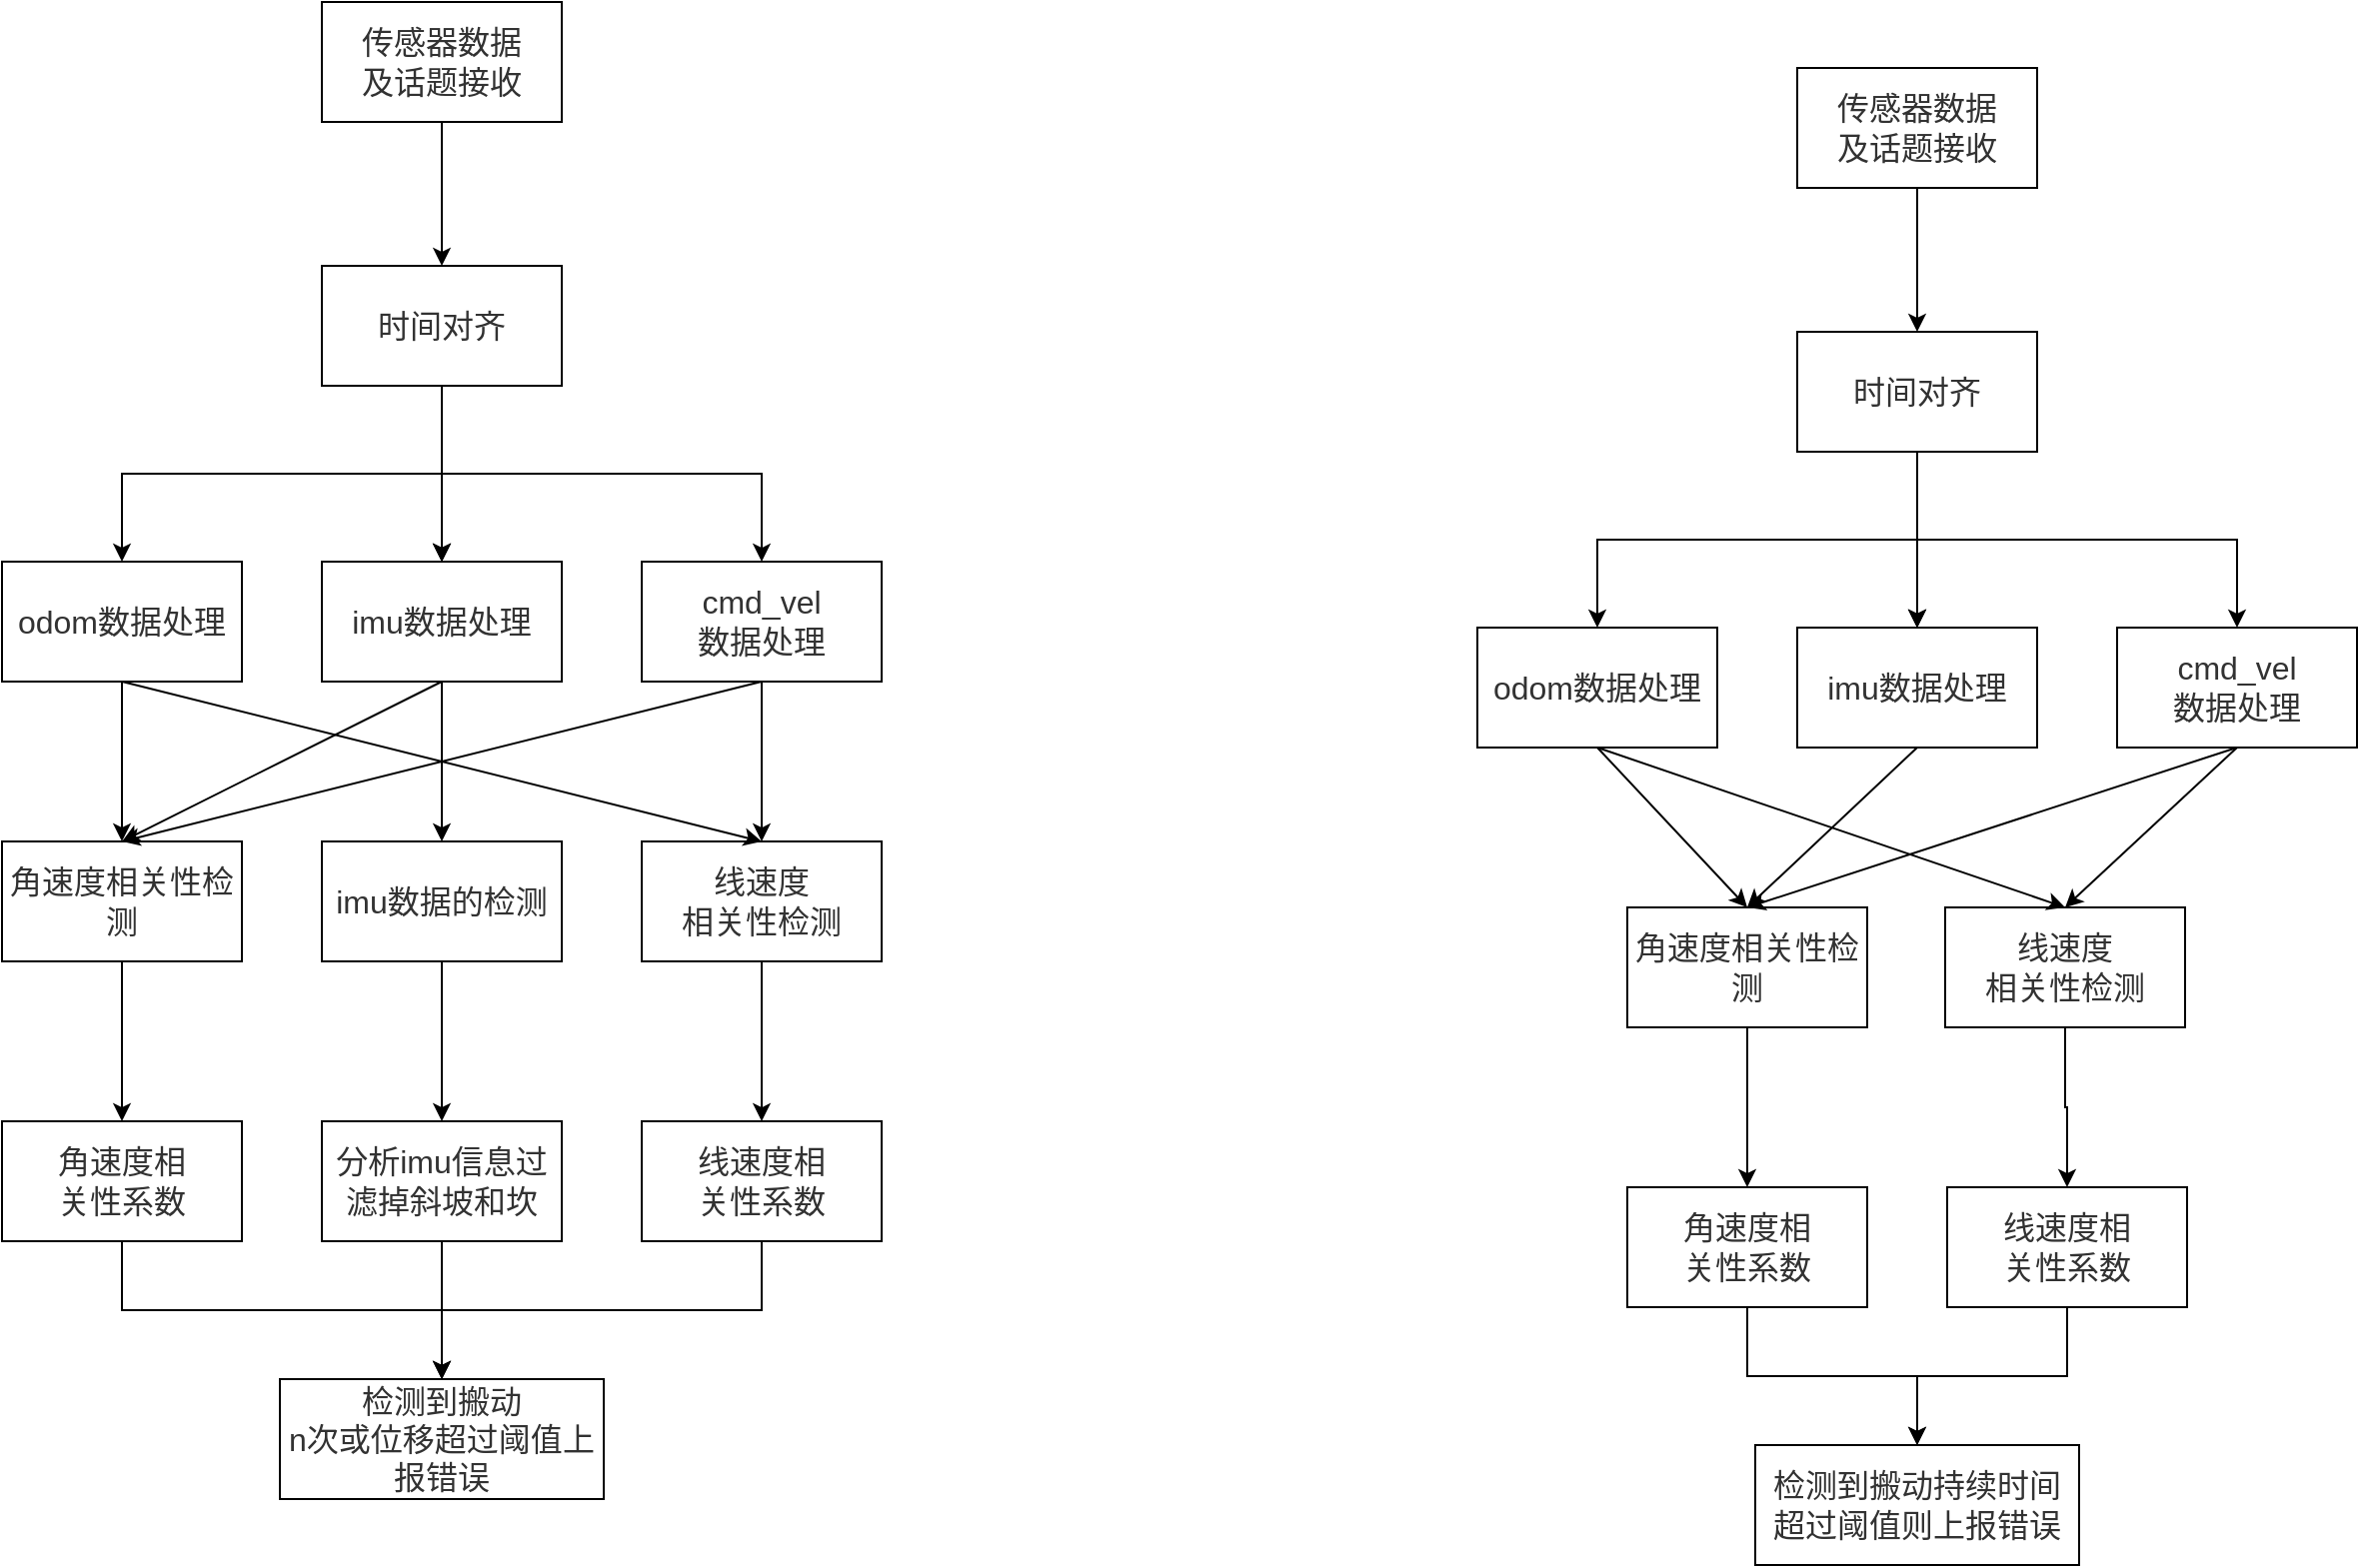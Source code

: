 <mxfile version="24.7.4" pages="3">
  <diagram id="C5RBs43oDa-KdzZeNtuy" name="Page-1">
    <mxGraphModel dx="2029" dy="969" grid="0" gridSize="10" guides="1" tooltips="1" connect="1" arrows="1" fold="1" page="1" pageScale="1" pageWidth="827" pageHeight="1169" math="0" shadow="0">
      <root>
        <mxCell id="WIyWlLk6GJQsqaUBKTNV-0" />
        <mxCell id="WIyWlLk6GJQsqaUBKTNV-1" parent="WIyWlLk6GJQsqaUBKTNV-0" />
        <mxCell id="gsUSIvWk5guMBdTR6faK-10" value="" style="edgeStyle=orthogonalEdgeStyle;rounded=0;orthogonalLoop=1;jettySize=auto;html=1;strokeColor=default;align=center;verticalAlign=middle;fontFamily=Helvetica;fontSize=12;fontColor=default;fillColor=default;" parent="WIyWlLk6GJQsqaUBKTNV-1" source="gsUSIvWk5guMBdTR6faK-8" target="gsUSIvWk5guMBdTR6faK-9" edge="1">
          <mxGeometry relative="1" as="geometry" />
        </mxCell>
        <mxCell id="gsUSIvWk5guMBdTR6faK-8" value="&lt;span style=&quot;color: rgb(50, 50, 50); font-family: &amp;quot;Microsoft YaHei&amp;quot;, 微软雅黑, Arial; background-color: rgba(255, 255, 255, 0.01); font-size: 16px;&quot;&gt;&lt;font style=&quot;font-size: 16px;&quot;&gt;传感器数据&lt;/font&gt;&lt;/span&gt;&lt;div style=&quot;font-size: 16px;&quot;&gt;&lt;span style=&quot;color: rgb(50, 50, 50); font-family: &amp;quot;Microsoft YaHei&amp;quot;, 微软雅黑, Arial; background-color: rgba(255, 255, 255, 0.01);&quot;&gt;&lt;font style=&quot;font-size: 16px;&quot;&gt;及话题接收&lt;/font&gt;&lt;/span&gt;&lt;/div&gt;" style="rounded=0;whiteSpace=wrap;html=1;strokeColor=default;align=center;verticalAlign=middle;fontFamily=Helvetica;fontSize=12;fontColor=default;fillColor=default;" parent="WIyWlLk6GJQsqaUBKTNV-1" vertex="1">
          <mxGeometry x="339" y="30" width="120" height="60" as="geometry" />
        </mxCell>
        <mxCell id="gsUSIvWk5guMBdTR6faK-12" value="" style="edgeStyle=orthogonalEdgeStyle;rounded=0;orthogonalLoop=1;jettySize=auto;html=1;exitX=0.5;exitY=1;exitDx=0;exitDy=0;strokeColor=default;align=center;verticalAlign=middle;fontFamily=Helvetica;fontSize=12;fontColor=default;fillColor=default;" parent="WIyWlLk6GJQsqaUBKTNV-1" source="gsUSIvWk5guMBdTR6faK-9" target="gsUSIvWk5guMBdTR6faK-11" edge="1">
          <mxGeometry relative="1" as="geometry" />
        </mxCell>
        <mxCell id="gsUSIvWk5guMBdTR6faK-14" value="" style="edgeStyle=orthogonalEdgeStyle;rounded=0;orthogonalLoop=1;jettySize=auto;html=1;strokeColor=default;align=center;verticalAlign=middle;fontFamily=Helvetica;fontSize=12;fontColor=default;fillColor=default;" parent="WIyWlLk6GJQsqaUBKTNV-1" source="gsUSIvWk5guMBdTR6faK-9" target="gsUSIvWk5guMBdTR6faK-13" edge="1">
          <mxGeometry relative="1" as="geometry" />
        </mxCell>
        <mxCell id="gsUSIvWk5guMBdTR6faK-15" value="" style="edgeStyle=orthogonalEdgeStyle;rounded=0;orthogonalLoop=1;jettySize=auto;html=1;strokeColor=default;align=center;verticalAlign=middle;fontFamily=Helvetica;fontSize=12;fontColor=default;fillColor=default;" parent="WIyWlLk6GJQsqaUBKTNV-1" source="gsUSIvWk5guMBdTR6faK-9" target="gsUSIvWk5guMBdTR6faK-13" edge="1">
          <mxGeometry relative="1" as="geometry" />
        </mxCell>
        <mxCell id="gsUSIvWk5guMBdTR6faK-16" value="" style="edgeStyle=orthogonalEdgeStyle;rounded=0;orthogonalLoop=1;jettySize=auto;html=1;strokeColor=default;align=center;verticalAlign=middle;fontFamily=Helvetica;fontSize=12;fontColor=default;fillColor=default;" parent="WIyWlLk6GJQsqaUBKTNV-1" source="gsUSIvWk5guMBdTR6faK-9" target="gsUSIvWk5guMBdTR6faK-13" edge="1">
          <mxGeometry relative="1" as="geometry" />
        </mxCell>
        <mxCell id="gsUSIvWk5guMBdTR6faK-21" value="" style="edgeStyle=orthogonalEdgeStyle;rounded=0;orthogonalLoop=1;jettySize=auto;html=1;strokeColor=default;align=center;verticalAlign=middle;fontFamily=Helvetica;fontSize=12;fontColor=default;fillColor=default;exitX=0.5;exitY=1;exitDx=0;exitDy=0;" parent="WIyWlLk6GJQsqaUBKTNV-1" source="gsUSIvWk5guMBdTR6faK-9" target="gsUSIvWk5guMBdTR6faK-20" edge="1">
          <mxGeometry relative="1" as="geometry" />
        </mxCell>
        <mxCell id="gsUSIvWk5guMBdTR6faK-9" value="&lt;font size=&quot;1&quot; face=&quot;Helvetica&quot; color=&quot;#323232&quot;&gt;&lt;span style=&quot;background-color: rgba(255, 255, 255, 0.01); font-size: 16px;&quot;&gt;时间对齐&lt;/span&gt;&lt;/font&gt;" style="rounded=0;whiteSpace=wrap;html=1;strokeColor=default;align=center;verticalAlign=middle;fontFamily=Helvetica;fontSize=12;fontColor=default;fillColor=default;" parent="WIyWlLk6GJQsqaUBKTNV-1" vertex="1">
          <mxGeometry x="339" y="162" width="120" height="60" as="geometry" />
        </mxCell>
        <mxCell id="gsUSIvWk5guMBdTR6faK-23" value="" style="edgeStyle=orthogonalEdgeStyle;rounded=0;orthogonalLoop=1;jettySize=auto;html=1;strokeColor=default;align=center;verticalAlign=middle;fontFamily=Helvetica;fontSize=12;fontColor=default;fillColor=default;" parent="WIyWlLk6GJQsqaUBKTNV-1" source="gsUSIvWk5guMBdTR6faK-11" target="gsUSIvWk5guMBdTR6faK-22" edge="1">
          <mxGeometry relative="1" as="geometry" />
        </mxCell>
        <mxCell id="gsUSIvWk5guMBdTR6faK-11" value="&lt;span style=&quot;color: rgb(50, 50, 50); background-color: rgba(255, 255, 255, 0.01);&quot;&gt;&lt;font style=&quot;font-size: 16px;&quot;&gt;odom数据处理&lt;/font&gt;&lt;/span&gt;" style="whiteSpace=wrap;html=1;rounded=0;strokeColor=default;align=center;verticalAlign=middle;fontFamily=Helvetica;fontSize=12;fontColor=default;fillColor=default;" parent="WIyWlLk6GJQsqaUBKTNV-1" vertex="1">
          <mxGeometry x="179" y="310" width="120" height="60" as="geometry" />
        </mxCell>
        <mxCell id="gsUSIvWk5guMBdTR6faK-25" value="" style="edgeStyle=orthogonalEdgeStyle;rounded=0;orthogonalLoop=1;jettySize=auto;html=1;strokeColor=default;align=center;verticalAlign=middle;fontFamily=Helvetica;fontSize=12;fontColor=default;fillColor=default;" parent="WIyWlLk6GJQsqaUBKTNV-1" source="gsUSIvWk5guMBdTR6faK-13" target="gsUSIvWk5guMBdTR6faK-24" edge="1">
          <mxGeometry relative="1" as="geometry" />
        </mxCell>
        <mxCell id="gsUSIvWk5guMBdTR6faK-13" value="&lt;span style=&quot;color: rgb(50, 50, 50); background-color: rgba(255, 255, 255, 0.01);&quot;&gt;&lt;font style=&quot;font-size: 16px;&quot; face=&quot;Helvetica&quot;&gt;imu数据处理&lt;/font&gt;&lt;/span&gt;" style="whiteSpace=wrap;html=1;rounded=0;strokeColor=default;align=center;verticalAlign=middle;fontFamily=Helvetica;fontSize=12;fontColor=default;fillColor=default;" parent="WIyWlLk6GJQsqaUBKTNV-1" vertex="1">
          <mxGeometry x="339" y="310" width="120" height="60" as="geometry" />
        </mxCell>
        <mxCell id="gsUSIvWk5guMBdTR6faK-27" value="" style="edgeStyle=orthogonalEdgeStyle;rounded=0;orthogonalLoop=1;jettySize=auto;html=1;strokeColor=default;align=center;verticalAlign=middle;fontFamily=Helvetica;fontSize=12;fontColor=default;fillColor=default;" parent="WIyWlLk6GJQsqaUBKTNV-1" source="gsUSIvWk5guMBdTR6faK-20" target="gsUSIvWk5guMBdTR6faK-26" edge="1">
          <mxGeometry relative="1" as="geometry" />
        </mxCell>
        <mxCell id="gsUSIvWk5guMBdTR6faK-20" value="&lt;span style=&quot;color: rgb(50, 50, 50); background-color: rgba(255, 255, 255, 0.01);&quot;&gt;&lt;font style=&quot;font-size: 16px;&quot; face=&quot;Helvetica&quot;&gt;cmd_vel&lt;/font&gt;&lt;/span&gt;&lt;div&gt;&lt;span style=&quot;color: rgb(50, 50, 50); background-color: rgba(255, 255, 255, 0.01);&quot;&gt;&lt;font style=&quot;font-size: 16px;&quot; face=&quot;Helvetica&quot;&gt;数据处理&lt;/font&gt;&lt;/span&gt;&lt;/div&gt;" style="whiteSpace=wrap;html=1;rounded=0;strokeColor=default;align=center;verticalAlign=middle;fontFamily=Helvetica;fontSize=12;fontColor=default;fillColor=default;" parent="WIyWlLk6GJQsqaUBKTNV-1" vertex="1">
          <mxGeometry x="499" y="310" width="120" height="60" as="geometry" />
        </mxCell>
        <mxCell id="gsUSIvWk5guMBdTR6faK-35" value="" style="edgeStyle=orthogonalEdgeStyle;rounded=0;orthogonalLoop=1;jettySize=auto;html=1;strokeColor=default;align=center;verticalAlign=middle;fontFamily=Helvetica;fontSize=12;fontColor=default;fillColor=default;" parent="WIyWlLk6GJQsqaUBKTNV-1" source="gsUSIvWk5guMBdTR6faK-22" target="gsUSIvWk5guMBdTR6faK-34" edge="1">
          <mxGeometry relative="1" as="geometry" />
        </mxCell>
        <mxCell id="gsUSIvWk5guMBdTR6faK-22" value="&lt;span style=&quot;color: rgb(50, 50, 50); background-color: rgba(255, 255, 255, 0.01);&quot;&gt;&lt;font style=&quot;font-size: 16px;&quot; face=&quot;Helvetica&quot;&gt;角速度相关性检测&lt;/font&gt;&lt;/span&gt;" style="whiteSpace=wrap;html=1;rounded=0;strokeColor=default;align=center;verticalAlign=middle;fontFamily=Helvetica;fontSize=12;fontColor=default;fillColor=default;" parent="WIyWlLk6GJQsqaUBKTNV-1" vertex="1">
          <mxGeometry x="179" y="450" width="120" height="60" as="geometry" />
        </mxCell>
        <mxCell id="gsUSIvWk5guMBdTR6faK-37" value="" style="edgeStyle=orthogonalEdgeStyle;rounded=0;orthogonalLoop=1;jettySize=auto;html=1;strokeColor=default;align=center;verticalAlign=middle;fontFamily=Helvetica;fontSize=12;fontColor=default;fillColor=default;" parent="WIyWlLk6GJQsqaUBKTNV-1" source="gsUSIvWk5guMBdTR6faK-24" target="gsUSIvWk5guMBdTR6faK-36" edge="1">
          <mxGeometry relative="1" as="geometry" />
        </mxCell>
        <mxCell id="gsUSIvWk5guMBdTR6faK-24" value="&lt;div&gt;&lt;span style=&quot;color: rgb(50, 50, 50); background-color: rgba(255, 255, 255, 0.01);&quot;&gt;&lt;font face=&quot;Helvetica&quot; style=&quot;font-size: 16px;&quot;&gt;imu数据的检测&lt;/font&gt;&lt;/span&gt;&lt;span style=&quot;color: rgb(50, 50, 50); font-family: &amp;quot;Microsoft YaHei&amp;quot;, 微软雅黑, Arial; font-size: 13px; background-color: rgba(255, 255, 255, 0.01);&quot;&gt;&lt;br&gt;&lt;/span&gt;&lt;/div&gt;" style="whiteSpace=wrap;html=1;rounded=0;strokeColor=default;align=center;verticalAlign=middle;fontFamily=Helvetica;fontSize=12;fontColor=default;fillColor=default;" parent="WIyWlLk6GJQsqaUBKTNV-1" vertex="1">
          <mxGeometry x="339" y="450" width="120" height="60" as="geometry" />
        </mxCell>
        <mxCell id="gsUSIvWk5guMBdTR6faK-39" value="" style="edgeStyle=orthogonalEdgeStyle;rounded=0;orthogonalLoop=1;jettySize=auto;html=1;strokeColor=default;align=center;verticalAlign=middle;fontFamily=Helvetica;fontSize=12;fontColor=default;fillColor=default;" parent="WIyWlLk6GJQsqaUBKTNV-1" source="gsUSIvWk5guMBdTR6faK-26" target="gsUSIvWk5guMBdTR6faK-38" edge="1">
          <mxGeometry relative="1" as="geometry" />
        </mxCell>
        <mxCell id="gsUSIvWk5guMBdTR6faK-26" value="&lt;span style=&quot;color: rgb(50, 50, 50); font-family: &amp;quot;Microsoft YaHei&amp;quot;, 微软雅黑, Arial; background-color: rgba(255, 255, 255, 0.01);&quot;&gt;&lt;font style=&quot;font-size: 16px;&quot;&gt;线速度&lt;/font&gt;&lt;/span&gt;&lt;div&gt;&lt;span style=&quot;color: rgb(50, 50, 50); font-family: &amp;quot;Microsoft YaHei&amp;quot;, 微软雅黑, Arial; background-color: rgba(255, 255, 255, 0.01);&quot;&gt;&lt;font style=&quot;font-size: 16px;&quot;&gt;相关性检测&lt;/font&gt;&lt;/span&gt;&lt;/div&gt;" style="whiteSpace=wrap;html=1;rounded=0;strokeColor=default;align=center;verticalAlign=middle;fontFamily=Helvetica;fontSize=12;fontColor=default;fillColor=default;" parent="WIyWlLk6GJQsqaUBKTNV-1" vertex="1">
          <mxGeometry x="499" y="450" width="120" height="60" as="geometry" />
        </mxCell>
        <mxCell id="gsUSIvWk5guMBdTR6faK-31" value="" style="endArrow=classic;html=1;rounded=0;entryX=0.5;entryY=0;entryDx=0;entryDy=0;exitX=0.5;exitY=1;exitDx=0;exitDy=0;strokeColor=default;align=center;verticalAlign=middle;fontFamily=Helvetica;fontSize=12;fontColor=default;fillColor=default;" parent="WIyWlLk6GJQsqaUBKTNV-1" source="gsUSIvWk5guMBdTR6faK-20" target="gsUSIvWk5guMBdTR6faK-22" edge="1">
          <mxGeometry width="50" height="50" relative="1" as="geometry">
            <mxPoint x="469" y="420" as="sourcePoint" />
            <mxPoint x="519" y="370" as="targetPoint" />
          </mxGeometry>
        </mxCell>
        <mxCell id="gsUSIvWk5guMBdTR6faK-32" value="" style="endArrow=classic;html=1;rounded=0;exitX=0.5;exitY=1;exitDx=0;exitDy=0;entryX=0.5;entryY=0;entryDx=0;entryDy=0;strokeColor=default;align=center;verticalAlign=middle;fontFamily=Helvetica;fontSize=12;fontColor=default;fillColor=default;" parent="WIyWlLk6GJQsqaUBKTNV-1" source="gsUSIvWk5guMBdTR6faK-13" target="gsUSIvWk5guMBdTR6faK-22" edge="1">
          <mxGeometry width="50" height="50" relative="1" as="geometry">
            <mxPoint x="469" y="420" as="sourcePoint" />
            <mxPoint x="519" y="370" as="targetPoint" />
          </mxGeometry>
        </mxCell>
        <mxCell id="gsUSIvWk5guMBdTR6faK-33" value="" style="endArrow=classic;html=1;rounded=0;exitX=0.5;exitY=1;exitDx=0;exitDy=0;entryX=0.5;entryY=0;entryDx=0;entryDy=0;strokeColor=default;align=center;verticalAlign=middle;fontFamily=Helvetica;fontSize=12;fontColor=default;fillColor=default;" parent="WIyWlLk6GJQsqaUBKTNV-1" source="gsUSIvWk5guMBdTR6faK-11" target="gsUSIvWk5guMBdTR6faK-26" edge="1">
          <mxGeometry width="50" height="50" relative="1" as="geometry">
            <mxPoint x="469" y="420" as="sourcePoint" />
            <mxPoint x="519" y="370" as="targetPoint" />
          </mxGeometry>
        </mxCell>
        <mxCell id="gsUSIvWk5guMBdTR6faK-48" style="edgeStyle=orthogonalEdgeStyle;rounded=0;orthogonalLoop=1;jettySize=auto;html=1;exitX=0.5;exitY=1;exitDx=0;exitDy=0;entryX=0.5;entryY=0;entryDx=0;entryDy=0;strokeColor=default;align=center;verticalAlign=middle;fontFamily=Helvetica;fontSize=12;fontColor=default;fillColor=default;" parent="WIyWlLk6GJQsqaUBKTNV-1" source="gsUSIvWk5guMBdTR6faK-34" target="gsUSIvWk5guMBdTR6faK-42" edge="1">
          <mxGeometry relative="1" as="geometry" />
        </mxCell>
        <mxCell id="gsUSIvWk5guMBdTR6faK-34" value="&lt;span style=&quot;color: rgb(50, 50, 50); background-color: rgba(255, 255, 255, 0.01);&quot;&gt;&lt;font style=&quot;font-size: 16px;&quot; face=&quot;Helvetica&quot;&gt;角速度相&lt;/font&gt;&lt;/span&gt;&lt;div&gt;&lt;span style=&quot;color: rgb(50, 50, 50); background-color: rgba(255, 255, 255, 0.01);&quot;&gt;&lt;font style=&quot;font-size: 16px;&quot; face=&quot;Helvetica&quot;&gt;关性系数&lt;/font&gt;&lt;/span&gt;&lt;/div&gt;" style="whiteSpace=wrap;html=1;rounded=0;strokeColor=default;align=center;verticalAlign=middle;fontFamily=Helvetica;fontSize=12;fontColor=default;fillColor=default;" parent="WIyWlLk6GJQsqaUBKTNV-1" vertex="1">
          <mxGeometry x="179" y="590" width="120" height="60" as="geometry" />
        </mxCell>
        <mxCell id="gsUSIvWk5guMBdTR6faK-49" style="edgeStyle=orthogonalEdgeStyle;rounded=0;orthogonalLoop=1;jettySize=auto;html=1;exitX=0.5;exitY=1;exitDx=0;exitDy=0;entryX=0.5;entryY=0;entryDx=0;entryDy=0;strokeColor=default;align=center;verticalAlign=middle;fontFamily=Helvetica;fontSize=12;fontColor=default;fillColor=default;" parent="WIyWlLk6GJQsqaUBKTNV-1" source="gsUSIvWk5guMBdTR6faK-36" target="gsUSIvWk5guMBdTR6faK-42" edge="1">
          <mxGeometry relative="1" as="geometry" />
        </mxCell>
        <mxCell id="gsUSIvWk5guMBdTR6faK-36" value="&lt;font style=&quot;font-size: 16px;&quot;&gt;&lt;span style=&quot;color: rgb(50, 50, 50); font-family: &amp;quot;Microsoft YaHei&amp;quot;, 微软雅黑, Arial; background-color: rgba(255, 255, 255, 0.01);&quot;&gt;&lt;font style=&quot;font-size: 16px;&quot;&gt;分析imu信息&lt;/font&gt;&lt;/span&gt;&lt;span style=&quot;background-color: rgba(255, 255, 255, 0.01); color: rgb(50, 50, 50); font-family: &amp;quot;Microsoft YaHei&amp;quot;, 微软雅黑, Arial;&quot;&gt;过&lt;/span&gt;&lt;/font&gt;&lt;div style=&quot;font-size: 16px;&quot;&gt;&lt;font style=&quot;font-size: 16px;&quot;&gt;&lt;span style=&quot;background-color: rgba(255, 255, 255, 0.01); color: rgb(50, 50, 50); font-family: &amp;quot;Microsoft YaHei&amp;quot;, 微软雅黑, Arial;&quot;&gt;滤掉&lt;/span&gt;&lt;span style=&quot;background-color: rgba(255, 255, 255, 0.01); color: rgb(50, 50, 50); font-family: &amp;quot;Microsoft YaHei&amp;quot;, 微软雅黑, Arial;&quot;&gt;斜坡和坎&lt;/span&gt;&lt;/font&gt;&lt;/div&gt;" style="whiteSpace=wrap;html=1;rounded=0;strokeColor=default;align=center;verticalAlign=middle;fontFamily=Helvetica;fontSize=12;fontColor=default;fillColor=default;" parent="WIyWlLk6GJQsqaUBKTNV-1" vertex="1">
          <mxGeometry x="339" y="590" width="120" height="60" as="geometry" />
        </mxCell>
        <mxCell id="gsUSIvWk5guMBdTR6faK-50" style="edgeStyle=orthogonalEdgeStyle;rounded=0;orthogonalLoop=1;jettySize=auto;html=1;exitX=0.5;exitY=1;exitDx=0;exitDy=0;entryX=0.5;entryY=0;entryDx=0;entryDy=0;strokeColor=default;align=center;verticalAlign=middle;fontFamily=Helvetica;fontSize=12;fontColor=default;fillColor=default;" parent="WIyWlLk6GJQsqaUBKTNV-1" source="gsUSIvWk5guMBdTR6faK-38" target="gsUSIvWk5guMBdTR6faK-42" edge="1">
          <mxGeometry relative="1" as="geometry" />
        </mxCell>
        <mxCell id="gsUSIvWk5guMBdTR6faK-38" value="&lt;span style=&quot;color: rgb(50, 50, 50); background-color: rgba(255, 255, 255, 0.01);&quot;&gt;&lt;font face=&quot;Helvetica&quot; style=&quot;font-size: 16px;&quot;&gt;线速度相&lt;/font&gt;&lt;/span&gt;&lt;div&gt;&lt;span style=&quot;color: rgb(50, 50, 50); background-color: rgba(255, 255, 255, 0.01);&quot;&gt;&lt;font face=&quot;Helvetica&quot; style=&quot;font-size: 16px;&quot;&gt;关性系数&lt;/font&gt;&lt;/span&gt;&lt;/div&gt;" style="whiteSpace=wrap;html=1;rounded=0;strokeColor=default;align=center;verticalAlign=middle;fontFamily=Helvetica;fontSize=12;fontColor=default;fillColor=default;" parent="WIyWlLk6GJQsqaUBKTNV-1" vertex="1">
          <mxGeometry x="499" y="590" width="120" height="60" as="geometry" />
        </mxCell>
        <mxCell id="gsUSIvWk5guMBdTR6faK-42" value="&lt;span style=&quot;color: rgb(50, 50, 50); background-color: rgba(255, 255, 255, 0.01); font-size: 16px;&quot;&gt;&lt;font face=&quot;Helvetica&quot; style=&quot;font-size: 16px;&quot;&gt;检测到搬动&lt;/font&gt;&lt;/span&gt;&lt;div&gt;&lt;span style=&quot;color: rgb(50, 50, 50); background-color: rgba(255, 255, 255, 0.01); font-size: 16px;&quot;&gt;&lt;font face=&quot;Helvetica&quot; style=&quot;font-size: 16px;&quot;&gt;n次或位移超过阈值&lt;/font&gt;&lt;/span&gt;&lt;span style=&quot;font-size: 16px; font-family: Uznxu0LywHvR5mL8-cta; color: rgb(50, 50, 50); background-color: initial;&quot;&gt;上报错误&lt;/span&gt;&lt;/div&gt;" style="whiteSpace=wrap;html=1;rounded=0;strokeColor=default;align=center;verticalAlign=middle;fontFamily=Helvetica;fontSize=12;fontColor=default;fillColor=default;" parent="WIyWlLk6GJQsqaUBKTNV-1" vertex="1">
          <mxGeometry x="318" y="719" width="162" height="60" as="geometry" />
        </mxCell>
        <mxCell id="QNq19aSNNaU4vlsDzIec-0" value="" style="edgeStyle=orthogonalEdgeStyle;rounded=0;orthogonalLoop=1;jettySize=auto;html=1;strokeColor=default;align=center;verticalAlign=middle;fontFamily=Helvetica;fontSize=12;fontColor=default;fillColor=default;" edge="1" parent="WIyWlLk6GJQsqaUBKTNV-1" source="QNq19aSNNaU4vlsDzIec-1" target="QNq19aSNNaU4vlsDzIec-7">
          <mxGeometry relative="1" as="geometry" />
        </mxCell>
        <mxCell id="QNq19aSNNaU4vlsDzIec-1" value="&lt;span style=&quot;color: rgb(50, 50, 50); font-family: &amp;quot;Microsoft YaHei&amp;quot;, 微软雅黑, Arial; background-color: rgba(255, 255, 255, 0.01); font-size: 16px;&quot;&gt;&lt;font style=&quot;font-size: 16px;&quot;&gt;传感器数据&lt;/font&gt;&lt;/span&gt;&lt;div style=&quot;font-size: 16px;&quot;&gt;&lt;span style=&quot;color: rgb(50, 50, 50); font-family: &amp;quot;Microsoft YaHei&amp;quot;, 微软雅黑, Arial; background-color: rgba(255, 255, 255, 0.01);&quot;&gt;&lt;font style=&quot;font-size: 16px;&quot;&gt;及话题接收&lt;/font&gt;&lt;/span&gt;&lt;/div&gt;" style="rounded=0;whiteSpace=wrap;html=1;strokeColor=default;align=center;verticalAlign=middle;fontFamily=Helvetica;fontSize=12;fontColor=default;fillColor=default;" vertex="1" parent="WIyWlLk6GJQsqaUBKTNV-1">
          <mxGeometry x="1077" y="63" width="120" height="60" as="geometry" />
        </mxCell>
        <mxCell id="QNq19aSNNaU4vlsDzIec-2" value="" style="edgeStyle=orthogonalEdgeStyle;rounded=0;orthogonalLoop=1;jettySize=auto;html=1;exitX=0.5;exitY=1;exitDx=0;exitDy=0;strokeColor=default;align=center;verticalAlign=middle;fontFamily=Helvetica;fontSize=12;fontColor=default;fillColor=default;" edge="1" parent="WIyWlLk6GJQsqaUBKTNV-1" source="QNq19aSNNaU4vlsDzIec-7" target="QNq19aSNNaU4vlsDzIec-9">
          <mxGeometry relative="1" as="geometry" />
        </mxCell>
        <mxCell id="QNq19aSNNaU4vlsDzIec-3" value="" style="edgeStyle=orthogonalEdgeStyle;rounded=0;orthogonalLoop=1;jettySize=auto;html=1;strokeColor=default;align=center;verticalAlign=middle;fontFamily=Helvetica;fontSize=12;fontColor=default;fillColor=default;" edge="1" parent="WIyWlLk6GJQsqaUBKTNV-1" source="QNq19aSNNaU4vlsDzIec-7" target="QNq19aSNNaU4vlsDzIec-11">
          <mxGeometry relative="1" as="geometry" />
        </mxCell>
        <mxCell id="QNq19aSNNaU4vlsDzIec-4" value="" style="edgeStyle=orthogonalEdgeStyle;rounded=0;orthogonalLoop=1;jettySize=auto;html=1;strokeColor=default;align=center;verticalAlign=middle;fontFamily=Helvetica;fontSize=12;fontColor=default;fillColor=default;" edge="1" parent="WIyWlLk6GJQsqaUBKTNV-1" source="QNq19aSNNaU4vlsDzIec-7" target="QNq19aSNNaU4vlsDzIec-11">
          <mxGeometry relative="1" as="geometry" />
        </mxCell>
        <mxCell id="QNq19aSNNaU4vlsDzIec-5" value="" style="edgeStyle=orthogonalEdgeStyle;rounded=0;orthogonalLoop=1;jettySize=auto;html=1;strokeColor=default;align=center;verticalAlign=middle;fontFamily=Helvetica;fontSize=12;fontColor=default;fillColor=default;" edge="1" parent="WIyWlLk6GJQsqaUBKTNV-1" source="QNq19aSNNaU4vlsDzIec-7" target="QNq19aSNNaU4vlsDzIec-11">
          <mxGeometry relative="1" as="geometry" />
        </mxCell>
        <mxCell id="QNq19aSNNaU4vlsDzIec-6" value="" style="edgeStyle=orthogonalEdgeStyle;rounded=0;orthogonalLoop=1;jettySize=auto;html=1;strokeColor=default;align=center;verticalAlign=middle;fontFamily=Helvetica;fontSize=12;fontColor=default;fillColor=default;exitX=0.5;exitY=1;exitDx=0;exitDy=0;" edge="1" parent="WIyWlLk6GJQsqaUBKTNV-1" source="QNq19aSNNaU4vlsDzIec-7" target="QNq19aSNNaU4vlsDzIec-13">
          <mxGeometry relative="1" as="geometry" />
        </mxCell>
        <mxCell id="QNq19aSNNaU4vlsDzIec-7" value="&lt;font size=&quot;1&quot; face=&quot;Helvetica&quot; color=&quot;#323232&quot;&gt;&lt;span style=&quot;background-color: rgba(255, 255, 255, 0.01); font-size: 16px;&quot;&gt;时间对齐&lt;/span&gt;&lt;/font&gt;" style="rounded=0;whiteSpace=wrap;html=1;strokeColor=default;align=center;verticalAlign=middle;fontFamily=Helvetica;fontSize=12;fontColor=default;fillColor=default;" vertex="1" parent="WIyWlLk6GJQsqaUBKTNV-1">
          <mxGeometry x="1077" y="195" width="120" height="60" as="geometry" />
        </mxCell>
        <mxCell id="QNq19aSNNaU4vlsDzIec-31" style="edgeStyle=none;rounded=0;orthogonalLoop=1;jettySize=auto;html=1;exitX=0.5;exitY=1;exitDx=0;exitDy=0;entryX=0.5;entryY=0;entryDx=0;entryDy=0;" edge="1" parent="WIyWlLk6GJQsqaUBKTNV-1" source="QNq19aSNNaU4vlsDzIec-9" target="QNq19aSNNaU4vlsDzIec-15">
          <mxGeometry relative="1" as="geometry" />
        </mxCell>
        <mxCell id="QNq19aSNNaU4vlsDzIec-9" value="&lt;span style=&quot;color: rgb(50, 50, 50); background-color: rgba(255, 255, 255, 0.01);&quot;&gt;&lt;font style=&quot;font-size: 16px;&quot;&gt;odom数据处理&lt;/font&gt;&lt;/span&gt;" style="whiteSpace=wrap;html=1;rounded=0;strokeColor=default;align=center;verticalAlign=middle;fontFamily=Helvetica;fontSize=12;fontColor=default;fillColor=default;" vertex="1" parent="WIyWlLk6GJQsqaUBKTNV-1">
          <mxGeometry x="917" y="343" width="120" height="60" as="geometry" />
        </mxCell>
        <mxCell id="QNq19aSNNaU4vlsDzIec-11" value="&lt;span style=&quot;color: rgb(50, 50, 50); background-color: rgba(255, 255, 255, 0.01);&quot;&gt;&lt;font style=&quot;font-size: 16px;&quot; face=&quot;Helvetica&quot;&gt;imu数据处理&lt;/font&gt;&lt;/span&gt;" style="whiteSpace=wrap;html=1;rounded=0;strokeColor=default;align=center;verticalAlign=middle;fontFamily=Helvetica;fontSize=12;fontColor=default;fillColor=default;" vertex="1" parent="WIyWlLk6GJQsqaUBKTNV-1">
          <mxGeometry x="1077" y="343" width="120" height="60" as="geometry" />
        </mxCell>
        <mxCell id="QNq19aSNNaU4vlsDzIec-30" style="edgeStyle=none;rounded=0;orthogonalLoop=1;jettySize=auto;html=1;exitX=0.5;exitY=1;exitDx=0;exitDy=0;entryX=0.5;entryY=0;entryDx=0;entryDy=0;" edge="1" parent="WIyWlLk6GJQsqaUBKTNV-1" source="QNq19aSNNaU4vlsDzIec-13" target="QNq19aSNNaU4vlsDzIec-19">
          <mxGeometry relative="1" as="geometry" />
        </mxCell>
        <mxCell id="QNq19aSNNaU4vlsDzIec-13" value="&lt;span style=&quot;color: rgb(50, 50, 50); background-color: rgba(255, 255, 255, 0.01);&quot;&gt;&lt;font style=&quot;font-size: 16px;&quot; face=&quot;Helvetica&quot;&gt;cmd_vel&lt;/font&gt;&lt;/span&gt;&lt;div&gt;&lt;span style=&quot;color: rgb(50, 50, 50); background-color: rgba(255, 255, 255, 0.01);&quot;&gt;&lt;font style=&quot;font-size: 16px;&quot; face=&quot;Helvetica&quot;&gt;数据处理&lt;/font&gt;&lt;/span&gt;&lt;/div&gt;" style="whiteSpace=wrap;html=1;rounded=0;strokeColor=default;align=center;verticalAlign=middle;fontFamily=Helvetica;fontSize=12;fontColor=default;fillColor=default;" vertex="1" parent="WIyWlLk6GJQsqaUBKTNV-1">
          <mxGeometry x="1237" y="343" width="120" height="60" as="geometry" />
        </mxCell>
        <mxCell id="QNq19aSNNaU4vlsDzIec-14" value="" style="edgeStyle=orthogonalEdgeStyle;rounded=0;orthogonalLoop=1;jettySize=auto;html=1;strokeColor=default;align=center;verticalAlign=middle;fontFamily=Helvetica;fontSize=12;fontColor=default;fillColor=default;" edge="1" parent="WIyWlLk6GJQsqaUBKTNV-1" source="QNq19aSNNaU4vlsDzIec-15" target="QNq19aSNNaU4vlsDzIec-24">
          <mxGeometry relative="1" as="geometry" />
        </mxCell>
        <mxCell id="QNq19aSNNaU4vlsDzIec-15" value="&lt;span style=&quot;color: rgb(50, 50, 50); background-color: rgba(255, 255, 255, 0.01);&quot;&gt;&lt;font style=&quot;font-size: 16px;&quot; face=&quot;Helvetica&quot;&gt;角速度相关性检测&lt;/font&gt;&lt;/span&gt;" style="whiteSpace=wrap;html=1;rounded=0;strokeColor=default;align=center;verticalAlign=middle;fontFamily=Helvetica;fontSize=12;fontColor=default;fillColor=default;" vertex="1" parent="WIyWlLk6GJQsqaUBKTNV-1">
          <mxGeometry x="992" y="483" width="120" height="60" as="geometry" />
        </mxCell>
        <mxCell id="QNq19aSNNaU4vlsDzIec-18" value="" style="edgeStyle=orthogonalEdgeStyle;rounded=0;orthogonalLoop=1;jettySize=auto;html=1;strokeColor=default;align=center;verticalAlign=middle;fontFamily=Helvetica;fontSize=12;fontColor=default;fillColor=default;" edge="1" parent="WIyWlLk6GJQsqaUBKTNV-1" source="QNq19aSNNaU4vlsDzIec-19" target="QNq19aSNNaU4vlsDzIec-28">
          <mxGeometry relative="1" as="geometry" />
        </mxCell>
        <mxCell id="QNq19aSNNaU4vlsDzIec-19" value="&lt;span style=&quot;color: rgb(50, 50, 50); font-family: &amp;quot;Microsoft YaHei&amp;quot;, 微软雅黑, Arial; background-color: rgba(255, 255, 255, 0.01);&quot;&gt;&lt;font style=&quot;font-size: 16px;&quot;&gt;线速度&lt;/font&gt;&lt;/span&gt;&lt;div&gt;&lt;span style=&quot;color: rgb(50, 50, 50); font-family: &amp;quot;Microsoft YaHei&amp;quot;, 微软雅黑, Arial; background-color: rgba(255, 255, 255, 0.01);&quot;&gt;&lt;font style=&quot;font-size: 16px;&quot;&gt;相关性检测&lt;/font&gt;&lt;/span&gt;&lt;/div&gt;" style="whiteSpace=wrap;html=1;rounded=0;strokeColor=default;align=center;verticalAlign=middle;fontFamily=Helvetica;fontSize=12;fontColor=default;fillColor=default;" vertex="1" parent="WIyWlLk6GJQsqaUBKTNV-1">
          <mxGeometry x="1151" y="483" width="120" height="60" as="geometry" />
        </mxCell>
        <mxCell id="QNq19aSNNaU4vlsDzIec-20" value="" style="endArrow=classic;html=1;rounded=0;entryX=0.5;entryY=0;entryDx=0;entryDy=0;exitX=0.5;exitY=1;exitDx=0;exitDy=0;strokeColor=default;align=center;verticalAlign=middle;fontFamily=Helvetica;fontSize=12;fontColor=default;fillColor=default;" edge="1" parent="WIyWlLk6GJQsqaUBKTNV-1" source="QNq19aSNNaU4vlsDzIec-13" target="QNq19aSNNaU4vlsDzIec-15">
          <mxGeometry width="50" height="50" relative="1" as="geometry">
            <mxPoint x="1207" y="453" as="sourcePoint" />
            <mxPoint x="1257" y="403" as="targetPoint" />
          </mxGeometry>
        </mxCell>
        <mxCell id="QNq19aSNNaU4vlsDzIec-21" value="" style="endArrow=classic;html=1;rounded=0;exitX=0.5;exitY=1;exitDx=0;exitDy=0;entryX=0.5;entryY=0;entryDx=0;entryDy=0;strokeColor=default;align=center;verticalAlign=middle;fontFamily=Helvetica;fontSize=12;fontColor=default;fillColor=default;" edge="1" parent="WIyWlLk6GJQsqaUBKTNV-1" source="QNq19aSNNaU4vlsDzIec-11" target="QNq19aSNNaU4vlsDzIec-15">
          <mxGeometry width="50" height="50" relative="1" as="geometry">
            <mxPoint x="1207" y="453" as="sourcePoint" />
            <mxPoint x="1257" y="403" as="targetPoint" />
          </mxGeometry>
        </mxCell>
        <mxCell id="QNq19aSNNaU4vlsDzIec-22" value="" style="endArrow=classic;html=1;rounded=0;exitX=0.5;exitY=1;exitDx=0;exitDy=0;entryX=0.5;entryY=0;entryDx=0;entryDy=0;strokeColor=default;align=center;verticalAlign=middle;fontFamily=Helvetica;fontSize=12;fontColor=default;fillColor=default;" edge="1" parent="WIyWlLk6GJQsqaUBKTNV-1" source="QNq19aSNNaU4vlsDzIec-9" target="QNq19aSNNaU4vlsDzIec-19">
          <mxGeometry width="50" height="50" relative="1" as="geometry">
            <mxPoint x="1207" y="453" as="sourcePoint" />
            <mxPoint x="1257" y="403" as="targetPoint" />
          </mxGeometry>
        </mxCell>
        <mxCell id="QNq19aSNNaU4vlsDzIec-23" style="edgeStyle=orthogonalEdgeStyle;rounded=0;orthogonalLoop=1;jettySize=auto;html=1;exitX=0.5;exitY=1;exitDx=0;exitDy=0;entryX=0.5;entryY=0;entryDx=0;entryDy=0;strokeColor=default;align=center;verticalAlign=middle;fontFamily=Helvetica;fontSize=12;fontColor=default;fillColor=default;" edge="1" parent="WIyWlLk6GJQsqaUBKTNV-1" source="QNq19aSNNaU4vlsDzIec-24" target="QNq19aSNNaU4vlsDzIec-29">
          <mxGeometry relative="1" as="geometry" />
        </mxCell>
        <mxCell id="QNq19aSNNaU4vlsDzIec-24" value="&lt;span style=&quot;color: rgb(50, 50, 50); background-color: rgba(255, 255, 255, 0.01);&quot;&gt;&lt;font style=&quot;font-size: 16px;&quot; face=&quot;Helvetica&quot;&gt;角速度相&lt;/font&gt;&lt;/span&gt;&lt;div&gt;&lt;span style=&quot;color: rgb(50, 50, 50); background-color: rgba(255, 255, 255, 0.01);&quot;&gt;&lt;font style=&quot;font-size: 16px;&quot; face=&quot;Helvetica&quot;&gt;关性系数&lt;/font&gt;&lt;/span&gt;&lt;/div&gt;" style="whiteSpace=wrap;html=1;rounded=0;strokeColor=default;align=center;verticalAlign=middle;fontFamily=Helvetica;fontSize=12;fontColor=default;fillColor=default;" vertex="1" parent="WIyWlLk6GJQsqaUBKTNV-1">
          <mxGeometry x="992" y="623" width="120" height="60" as="geometry" />
        </mxCell>
        <mxCell id="QNq19aSNNaU4vlsDzIec-27" style="edgeStyle=orthogonalEdgeStyle;rounded=0;orthogonalLoop=1;jettySize=auto;html=1;exitX=0.5;exitY=1;exitDx=0;exitDy=0;entryX=0.5;entryY=0;entryDx=0;entryDy=0;strokeColor=default;align=center;verticalAlign=middle;fontFamily=Helvetica;fontSize=12;fontColor=default;fillColor=default;" edge="1" parent="WIyWlLk6GJQsqaUBKTNV-1" source="QNq19aSNNaU4vlsDzIec-28" target="QNq19aSNNaU4vlsDzIec-29">
          <mxGeometry relative="1" as="geometry" />
        </mxCell>
        <mxCell id="QNq19aSNNaU4vlsDzIec-28" value="&lt;span style=&quot;color: rgb(50, 50, 50); background-color: rgba(255, 255, 255, 0.01);&quot;&gt;&lt;font face=&quot;Helvetica&quot; style=&quot;font-size: 16px;&quot;&gt;线速度相&lt;/font&gt;&lt;/span&gt;&lt;div&gt;&lt;span style=&quot;color: rgb(50, 50, 50); background-color: rgba(255, 255, 255, 0.01);&quot;&gt;&lt;font face=&quot;Helvetica&quot; style=&quot;font-size: 16px;&quot;&gt;关性系数&lt;/font&gt;&lt;/span&gt;&lt;/div&gt;" style="whiteSpace=wrap;html=1;rounded=0;strokeColor=default;align=center;verticalAlign=middle;fontFamily=Helvetica;fontSize=12;fontColor=default;fillColor=default;" vertex="1" parent="WIyWlLk6GJQsqaUBKTNV-1">
          <mxGeometry x="1152" y="623" width="120" height="60" as="geometry" />
        </mxCell>
        <mxCell id="QNq19aSNNaU4vlsDzIec-29" value="&lt;span style=&quot;color: rgb(50, 50, 50); background-color: rgba(255, 255, 255, 0.01); font-size: 16px;&quot;&gt;&lt;font face=&quot;Helvetica&quot; style=&quot;font-size: 16px;&quot;&gt;检测到搬动&lt;/font&gt;&lt;/span&gt;&lt;span style=&quot;font-size: 16px; color: rgb(50, 50, 50); background-color: rgba(255, 255, 255, 0.01);&quot;&gt;持续时间超过阈值则&lt;/span&gt;&lt;span style=&quot;background-color: initial; font-size: 16px; font-family: Uznxu0LywHvR5mL8-cta; color: rgb(50, 50, 50);&quot;&gt;上报错误&lt;/span&gt;" style="whiteSpace=wrap;html=1;rounded=0;strokeColor=default;align=center;verticalAlign=middle;fontFamily=Helvetica;fontSize=12;fontColor=default;fillColor=default;" vertex="1" parent="WIyWlLk6GJQsqaUBKTNV-1">
          <mxGeometry x="1056" y="752" width="162" height="60" as="geometry" />
        </mxCell>
      </root>
    </mxGraphModel>
  </diagram>
  <diagram id="t9XJUNXolXpHZnt8aF_0" name="第 2 页">
    <mxGraphModel dx="1893" dy="2073" grid="0" gridSize="10" guides="1" tooltips="1" connect="1" arrows="1" fold="1" page="1" pageScale="1" pageWidth="827" pageHeight="1169" math="0" shadow="0">
      <root>
        <mxCell id="0" />
        <mxCell id="1" parent="0" />
        <mxCell id="sm8vjDJu2ytxRh9jzcNK-3" value="" style="edgeStyle=orthogonalEdgeStyle;rounded=0;orthogonalLoop=1;jettySize=auto;html=1;" edge="1" parent="1" source="sm8vjDJu2ytxRh9jzcNK-1" target="sm8vjDJu2ytxRh9jzcNK-2">
          <mxGeometry relative="1" as="geometry" />
        </mxCell>
        <mxCell id="sm8vjDJu2ytxRh9jzcNK-1" value="&lt;p&gt;开始评测&lt;span style=&quot;background-color: initial;&quot;&gt;并&lt;/span&gt;&lt;span style=&quot;background-color: initial;&quot;&gt;获取当前楼层&lt;/span&gt;&lt;/p&gt;" style="rounded=1;whiteSpace=wrap;html=1;" vertex="1" parent="1">
          <mxGeometry x="102" y="6" width="120" height="60" as="geometry" />
        </mxCell>
        <mxCell id="o6NC3qgkAhphlNpx-q68-4" value="" style="edgeStyle=orthogonalEdgeStyle;rounded=0;orthogonalLoop=1;jettySize=auto;html=1;" edge="1" parent="1" source="sm8vjDJu2ytxRh9jzcNK-2" target="o6NC3qgkAhphlNpx-q68-3">
          <mxGeometry relative="1" as="geometry" />
        </mxCell>
        <mxCell id="sm8vjDJu2ytxRh9jzcNK-2" value="进梯模式时结束评测" style="whiteSpace=wrap;html=1;rounded=1;" vertex="1" parent="1">
          <mxGeometry x="102" y="146" width="120" height="60" as="geometry" />
        </mxCell>
        <mxCell id="o6NC3qgkAhphlNpx-q68-45" style="edgeStyle=orthogonalEdgeStyle;rounded=0;orthogonalLoop=1;jettySize=auto;html=1;exitX=0.5;exitY=1;exitDx=0;exitDy=0;" edge="1" parent="1" source="o6NC3qgkAhphlNpx-q68-1" target="sm8vjDJu2ytxRh9jzcNK-1">
          <mxGeometry relative="1" as="geometry" />
        </mxCell>
        <mxCell id="o6NC3qgkAhphlNpx-q68-1" value="下桩/出梯" style="whiteSpace=wrap;html=1;rounded=1;" vertex="1" parent="1">
          <mxGeometry x="102" y="-134" width="120" height="60" as="geometry" />
        </mxCell>
        <mxCell id="o6NC3qgkAhphlNpx-q68-17" style="edgeStyle=orthogonalEdgeStyle;rounded=0;orthogonalLoop=1;jettySize=auto;html=1;exitX=1;exitY=0.5;exitDx=0;exitDy=0;entryX=0;entryY=0.5;entryDx=0;entryDy=0;dashed=1;" edge="1" parent="1" source="o6NC3qgkAhphlNpx-q68-3" target="o6NC3qgkAhphlNpx-q68-14">
          <mxGeometry relative="1" as="geometry" />
        </mxCell>
        <mxCell id="o6NC3qgkAhphlNpx-q68-19" value="&lt;span style=&quot;font-size: 12px; text-wrap: wrap; background-color: rgb(251, 251, 251);&quot;&gt;添加地图评测任务&lt;/span&gt;" style="edgeLabel;html=1;align=center;verticalAlign=middle;resizable=0;points=[];" vertex="1" connectable="0" parent="o6NC3qgkAhphlNpx-q68-17">
          <mxGeometry x="-0.032" relative="1" as="geometry">
            <mxPoint as="offset" />
          </mxGeometry>
        </mxCell>
        <mxCell id="o6NC3qgkAhphlNpx-q68-42" style="edgeStyle=orthogonalEdgeStyle;rounded=0;orthogonalLoop=1;jettySize=auto;html=1;exitX=0.5;exitY=1;exitDx=0;exitDy=0;entryX=0.5;entryY=0;entryDx=0;entryDy=0;" edge="1" parent="1" source="o6NC3qgkAhphlNpx-q68-3" target="o6NC3qgkAhphlNpx-q68-40">
          <mxGeometry relative="1" as="geometry" />
        </mxCell>
        <mxCell id="o6NC3qgkAhphlNpx-q68-3" value="保存测评地图并" style="whiteSpace=wrap;html=1;rounded=1;" vertex="1" parent="1">
          <mxGeometry x="102" y="286" width="120" height="60" as="geometry" />
        </mxCell>
        <mxCell id="o6NC3qgkAhphlNpx-q68-29" value="" style="edgeStyle=orthogonalEdgeStyle;rounded=0;orthogonalLoop=1;jettySize=auto;html=1;" edge="1" parent="1" source="o6NC3qgkAhphlNpx-q68-10" target="o6NC3qgkAhphlNpx-q68-28">
          <mxGeometry relative="1" as="geometry" />
        </mxCell>
        <mxCell id="o6NC3qgkAhphlNpx-q68-52" value="是" style="edgeLabel;html=1;align=center;verticalAlign=middle;resizable=0;points=[];" vertex="1" connectable="0" parent="o6NC3qgkAhphlNpx-q68-29">
          <mxGeometry x="-0.302" y="3" relative="1" as="geometry">
            <mxPoint x="-3" as="offset" />
          </mxGeometry>
        </mxCell>
        <mxCell id="o6NC3qgkAhphlNpx-q68-43" style="edgeStyle=orthogonalEdgeStyle;rounded=0;orthogonalLoop=1;jettySize=auto;html=1;exitX=0;exitY=0.5;exitDx=0;exitDy=0;entryX=0;entryY=0.5;entryDx=0;entryDy=0;" edge="1" parent="1" source="o6NC3qgkAhphlNpx-q68-10" target="o6NC3qgkAhphlNpx-q68-40">
          <mxGeometry relative="1" as="geometry">
            <Array as="points">
              <mxPoint x="318" y="-100" />
              <mxPoint x="318" y="456" />
            </Array>
          </mxGeometry>
        </mxCell>
        <mxCell id="o6NC3qgkAhphlNpx-q68-53" value="否" style="edgeLabel;html=1;align=center;verticalAlign=middle;resizable=0;points=[];" vertex="1" connectable="0" parent="o6NC3qgkAhphlNpx-q68-43">
          <mxGeometry x="-0.699" relative="1" as="geometry">
            <mxPoint y="17" as="offset" />
          </mxGeometry>
        </mxCell>
        <mxCell id="o6NC3qgkAhphlNpx-q68-10" value="机器在桩" style="rhombus;whiteSpace=wrap;html=1;rounded=1;" vertex="1" parent="1">
          <mxGeometry x="374" y="-140" width="80" height="80" as="geometry" />
        </mxCell>
        <mxCell id="o6NC3qgkAhphlNpx-q68-49" style="edgeStyle=orthogonalEdgeStyle;rounded=0;orthogonalLoop=1;jettySize=auto;html=1;exitX=0.5;exitY=1;exitDx=0;exitDy=0;" edge="1" parent="1" source="o6NC3qgkAhphlNpx-q68-11" target="o6NC3qgkAhphlNpx-q68-10">
          <mxGeometry relative="1" as="geometry" />
        </mxCell>
        <mxCell id="o6NC3qgkAhphlNpx-q68-50" style="edgeStyle=orthogonalEdgeStyle;rounded=0;orthogonalLoop=1;jettySize=auto;html=1;exitX=0.5;exitY=1;exitDx=0;exitDy=0;entryX=0.5;entryY=0;entryDx=0;entryDy=0;" edge="1" parent="1" source="o6NC3qgkAhphlNpx-q68-11" target="o6NC3qgkAhphlNpx-q68-22">
          <mxGeometry relative="1" as="geometry" />
        </mxCell>
        <mxCell id="o6NC3qgkAhphlNpx-q68-51" style="edgeStyle=orthogonalEdgeStyle;rounded=0;orthogonalLoop=1;jettySize=auto;html=1;exitX=0.5;exitY=1;exitDx=0;exitDy=0;entryX=0.5;entryY=0;entryDx=0;entryDy=0;" edge="1" parent="1" source="o6NC3qgkAhphlNpx-q68-11" target="o6NC3qgkAhphlNpx-q68-1">
          <mxGeometry relative="1" as="geometry" />
        </mxCell>
        <mxCell id="o6NC3qgkAhphlNpx-q68-11" value="开始" style="rounded=1;whiteSpace=wrap;html=1;" vertex="1" parent="1">
          <mxGeometry x="354" y="-281" width="120" height="60" as="geometry" />
        </mxCell>
        <mxCell id="o6NC3qgkAhphlNpx-q68-41" value="" style="edgeStyle=orthogonalEdgeStyle;rounded=0;orthogonalLoop=1;jettySize=auto;html=1;" edge="1" parent="1" source="o6NC3qgkAhphlNpx-q68-14" target="o6NC3qgkAhphlNpx-q68-40">
          <mxGeometry relative="1" as="geometry" />
        </mxCell>
        <mxCell id="o6NC3qgkAhphlNpx-q68-14" value="处理任务队列" style="whiteSpace=wrap;html=1;rounded=1;" vertex="1" parent="1">
          <mxGeometry x="354" y="286" width="120" height="60" as="geometry" />
        </mxCell>
        <mxCell id="o6NC3qgkAhphlNpx-q68-27" value="" style="edgeStyle=orthogonalEdgeStyle;rounded=0;orthogonalLoop=1;jettySize=auto;html=1;" edge="1" parent="1" source="o6NC3qgkAhphlNpx-q68-22" target="o6NC3qgkAhphlNpx-q68-26">
          <mxGeometry relative="1" as="geometry" />
        </mxCell>
        <mxCell id="o6NC3qgkAhphlNpx-q68-54" value="是" style="edgeLabel;html=1;align=center;verticalAlign=middle;resizable=0;points=[];" vertex="1" connectable="0" parent="o6NC3qgkAhphlNpx-q68-27">
          <mxGeometry x="-0.194" y="-2" relative="1" as="geometry">
            <mxPoint x="2" as="offset" />
          </mxGeometry>
        </mxCell>
        <mxCell id="o6NC3qgkAhphlNpx-q68-44" style="edgeStyle=orthogonalEdgeStyle;rounded=0;orthogonalLoop=1;jettySize=auto;html=1;exitX=0.935;exitY=0.487;exitDx=0;exitDy=0;entryX=1;entryY=0.5;entryDx=0;entryDy=0;exitPerimeter=0;dashed=1;" edge="1" parent="1" source="o6NC3qgkAhphlNpx-q68-22" target="o6NC3qgkAhphlNpx-q68-14">
          <mxGeometry relative="1" as="geometry">
            <Array as="points">
              <mxPoint x="706" y="-107" />
              <mxPoint x="758" y="-107" />
              <mxPoint x="758" y="316" />
            </Array>
          </mxGeometry>
        </mxCell>
        <mxCell id="o6NC3qgkAhphlNpx-q68-47" value="否" style="edgeLabel;html=1;align=center;verticalAlign=middle;resizable=0;points=[];" vertex="1" connectable="0" parent="o6NC3qgkAhphlNpx-q68-44">
          <mxGeometry x="-0.725" relative="1" as="geometry">
            <mxPoint as="offset" />
          </mxGeometry>
        </mxCell>
        <mxCell id="o6NC3qgkAhphlNpx-q68-22" value="新任务" style="rhombus;whiteSpace=wrap;html=1;rounded=1;" vertex="1" parent="1">
          <mxGeometry x="632.5" y="-144" width="79" height="80" as="geometry" />
        </mxCell>
        <mxCell id="o6NC3qgkAhphlNpx-q68-39" style="edgeStyle=orthogonalEdgeStyle;rounded=0;orthogonalLoop=1;jettySize=auto;html=1;exitX=0;exitY=0.5;exitDx=0;exitDy=0;entryX=0.5;entryY=0;entryDx=0;entryDy=0;dashed=1;" edge="1" parent="1" source="o6NC3qgkAhphlNpx-q68-26" target="o6NC3qgkAhphlNpx-q68-28">
          <mxGeometry relative="1" as="geometry">
            <Array as="points">
              <mxPoint x="571" y="33" />
              <mxPoint x="551" y="33" />
              <mxPoint x="551" y="-24" />
              <mxPoint x="414" y="-24" />
            </Array>
          </mxGeometry>
        </mxCell>
        <mxCell id="o6NC3qgkAhphlNpx-q68-48" style="edgeStyle=orthogonalEdgeStyle;rounded=0;orthogonalLoop=1;jettySize=auto;html=1;exitX=0.5;exitY=1;exitDx=0;exitDy=0;entryX=1;entryY=0.5;entryDx=0;entryDy=0;" edge="1" parent="1" source="o6NC3qgkAhphlNpx-q68-26" target="o6NC3qgkAhphlNpx-q68-40">
          <mxGeometry relative="1" as="geometry" />
        </mxCell>
        <mxCell id="o6NC3qgkAhphlNpx-q68-26" value="打断任务并记录断点" style="whiteSpace=wrap;html=1;rounded=1;" vertex="1" parent="1">
          <mxGeometry x="612" y="3" width="120" height="60" as="geometry" />
        </mxCell>
        <mxCell id="o6NC3qgkAhphlNpx-q68-36" value="" style="edgeStyle=orthogonalEdgeStyle;rounded=0;orthogonalLoop=1;jettySize=auto;html=1;" edge="1" parent="1" source="o6NC3qgkAhphlNpx-q68-28" target="o6NC3qgkAhphlNpx-q68-35">
          <mxGeometry relative="1" as="geometry" />
        </mxCell>
        <mxCell id="o6NC3qgkAhphlNpx-q68-37" style="edgeStyle=orthogonalEdgeStyle;rounded=0;orthogonalLoop=1;jettySize=auto;html=1;exitX=0.946;exitY=0.51;exitDx=0;exitDy=0;entryX=1;entryY=0.5;entryDx=0;entryDy=0;exitPerimeter=0;" edge="1" parent="1" source="o6NC3qgkAhphlNpx-q68-28" target="o6NC3qgkAhphlNpx-q68-14">
          <mxGeometry relative="1" as="geometry">
            <Array as="points">
              <mxPoint x="514" y="37" />
              <mxPoint x="514" y="316" />
            </Array>
          </mxGeometry>
        </mxCell>
        <mxCell id="o6NC3qgkAhphlNpx-q68-28" value="是否存在断点" style="rhombus;whiteSpace=wrap;html=1;rounded=1;" vertex="1" parent="1">
          <mxGeometry x="359" y="-4" width="110" height="80" as="geometry" />
        </mxCell>
        <mxCell id="o6NC3qgkAhphlNpx-q68-38" style="edgeStyle=orthogonalEdgeStyle;rounded=0;orthogonalLoop=1;jettySize=auto;html=1;exitX=0.5;exitY=1;exitDx=0;exitDy=0;" edge="1" parent="1" source="o6NC3qgkAhphlNpx-q68-35" target="o6NC3qgkAhphlNpx-q68-14">
          <mxGeometry relative="1" as="geometry" />
        </mxCell>
        <mxCell id="o6NC3qgkAhphlNpx-q68-35" value="处理断点任务" style="whiteSpace=wrap;html=1;rounded=1;" vertex="1" parent="1">
          <mxGeometry x="354" y="146" width="120" height="60" as="geometry" />
        </mxCell>
        <mxCell id="o6NC3qgkAhphlNpx-q68-40" value="结束" style="whiteSpace=wrap;html=1;rounded=1;" vertex="1" parent="1">
          <mxGeometry x="354" y="426" width="120" height="60" as="geometry" />
        </mxCell>
        <mxCell id="o6NC3qgkAhphlNpx-q68-56" value="" style="edgeStyle=orthogonalEdgeStyle;rounded=0;orthogonalLoop=1;jettySize=auto;html=1;" edge="1" parent="1" source="o6NC3qgkAhphlNpx-q68-57" target="o6NC3qgkAhphlNpx-q68-59">
          <mxGeometry relative="1" as="geometry" />
        </mxCell>
        <mxCell id="o6NC3qgkAhphlNpx-q68-57" value="&lt;p&gt;开始评测&lt;span style=&quot;background-color: initial;&quot;&gt;并&lt;/span&gt;&lt;span style=&quot;background-color: initial;&quot;&gt;获取当前楼层&lt;/span&gt;&lt;/p&gt;" style="rounded=1;whiteSpace=wrap;html=1;" vertex="1" parent="1">
          <mxGeometry x="355" y="1303" width="120" height="60" as="geometry" />
        </mxCell>
        <mxCell id="o6NC3qgkAhphlNpx-q68-58" value="" style="edgeStyle=orthogonalEdgeStyle;rounded=0;orthogonalLoop=1;jettySize=auto;html=1;" edge="1" parent="1" source="o6NC3qgkAhphlNpx-q68-59" target="o6NC3qgkAhphlNpx-q68-65">
          <mxGeometry relative="1" as="geometry" />
        </mxCell>
        <mxCell id="o6NC3qgkAhphlNpx-q68-59" value="进梯模式时结束评测" style="whiteSpace=wrap;html=1;rounded=1;" vertex="1" parent="1">
          <mxGeometry x="355" y="1443" width="120" height="60" as="geometry" />
        </mxCell>
        <mxCell id="o6NC3qgkAhphlNpx-q68-60" style="edgeStyle=orthogonalEdgeStyle;rounded=0;orthogonalLoop=1;jettySize=auto;html=1;exitX=0.5;exitY=1;exitDx=0;exitDy=0;" edge="1" parent="1" source="o6NC3qgkAhphlNpx-q68-61" target="o6NC3qgkAhphlNpx-q68-57">
          <mxGeometry relative="1" as="geometry" />
        </mxCell>
        <mxCell id="o6NC3qgkAhphlNpx-q68-61" value="下桩/出梯" style="whiteSpace=wrap;html=1;rounded=1;" vertex="1" parent="1">
          <mxGeometry x="355" y="1163" width="120" height="60" as="geometry" />
        </mxCell>
        <mxCell id="o6NC3qgkAhphlNpx-q68-62" style="edgeStyle=orthogonalEdgeStyle;rounded=0;orthogonalLoop=1;jettySize=auto;html=1;exitX=1;exitY=0.5;exitDx=0;exitDy=0;entryX=0;entryY=0.5;entryDx=0;entryDy=0;dashed=1;" edge="1" parent="1" source="o6NC3qgkAhphlNpx-q68-65" target="o6NC3qgkAhphlNpx-q68-76">
          <mxGeometry relative="1" as="geometry" />
        </mxCell>
        <mxCell id="o6NC3qgkAhphlNpx-q68-63" value="&lt;span style=&quot;font-size: 12px; text-wrap: wrap; background-color: rgb(251, 251, 251);&quot;&gt;添加地图评测任务&lt;/span&gt;" style="edgeLabel;html=1;align=center;verticalAlign=middle;resizable=0;points=[];" vertex="1" connectable="0" parent="o6NC3qgkAhphlNpx-q68-62">
          <mxGeometry x="-0.032" relative="1" as="geometry">
            <mxPoint as="offset" />
          </mxGeometry>
        </mxCell>
        <mxCell id="o6NC3qgkAhphlNpx-q68-64" style="edgeStyle=orthogonalEdgeStyle;rounded=0;orthogonalLoop=1;jettySize=auto;html=1;exitX=0.5;exitY=1;exitDx=0;exitDy=0;entryX=0.5;entryY=0;entryDx=0;entryDy=0;" edge="1" parent="1" source="o6NC3qgkAhphlNpx-q68-65" target="o6NC3qgkAhphlNpx-q68-90">
          <mxGeometry relative="1" as="geometry" />
        </mxCell>
        <mxCell id="o6NC3qgkAhphlNpx-q68-65" value="保存测评地图并" style="whiteSpace=wrap;html=1;rounded=1;" vertex="1" parent="1">
          <mxGeometry x="355" y="1583" width="120" height="60" as="geometry" />
        </mxCell>
        <mxCell id="o6NC3qgkAhphlNpx-q68-66" value="" style="edgeStyle=orthogonalEdgeStyle;rounded=0;orthogonalLoop=1;jettySize=auto;html=1;" edge="1" parent="1" source="o6NC3qgkAhphlNpx-q68-70" target="o6NC3qgkAhphlNpx-q68-87">
          <mxGeometry relative="1" as="geometry" />
        </mxCell>
        <mxCell id="o6NC3qgkAhphlNpx-q68-67" value="是" style="edgeLabel;html=1;align=center;verticalAlign=middle;resizable=0;points=[];" vertex="1" connectable="0" parent="o6NC3qgkAhphlNpx-q68-66">
          <mxGeometry x="-0.302" y="3" relative="1" as="geometry">
            <mxPoint x="-3" as="offset" />
          </mxGeometry>
        </mxCell>
        <mxCell id="o6NC3qgkAhphlNpx-q68-68" style="edgeStyle=orthogonalEdgeStyle;rounded=0;orthogonalLoop=1;jettySize=auto;html=1;exitX=0;exitY=0.5;exitDx=0;exitDy=0;entryX=0;entryY=0.5;entryDx=0;entryDy=0;" edge="1" parent="1" source="o6NC3qgkAhphlNpx-q68-70" target="o6NC3qgkAhphlNpx-q68-90">
          <mxGeometry relative="1" as="geometry">
            <Array as="points">
              <mxPoint x="571" y="1197" />
              <mxPoint x="571" y="1753" />
            </Array>
          </mxGeometry>
        </mxCell>
        <mxCell id="o6NC3qgkAhphlNpx-q68-69" value="否" style="edgeLabel;html=1;align=center;verticalAlign=middle;resizable=0;points=[];" vertex="1" connectable="0" parent="o6NC3qgkAhphlNpx-q68-68">
          <mxGeometry x="-0.699" relative="1" as="geometry">
            <mxPoint y="17" as="offset" />
          </mxGeometry>
        </mxCell>
        <mxCell id="o6NC3qgkAhphlNpx-q68-70" value="机器在桩" style="rhombus;whiteSpace=wrap;html=1;rounded=1;" vertex="1" parent="1">
          <mxGeometry x="627" y="1157" width="80" height="80" as="geometry" />
        </mxCell>
        <mxCell id="o6NC3qgkAhphlNpx-q68-71" style="edgeStyle=orthogonalEdgeStyle;rounded=0;orthogonalLoop=1;jettySize=auto;html=1;exitX=0.5;exitY=1;exitDx=0;exitDy=0;" edge="1" parent="1" source="o6NC3qgkAhphlNpx-q68-74" target="o6NC3qgkAhphlNpx-q68-70">
          <mxGeometry relative="1" as="geometry" />
        </mxCell>
        <mxCell id="o6NC3qgkAhphlNpx-q68-72" style="edgeStyle=orthogonalEdgeStyle;rounded=0;orthogonalLoop=1;jettySize=auto;html=1;exitX=0.5;exitY=1;exitDx=0;exitDy=0;entryX=0.5;entryY=0;entryDx=0;entryDy=0;" edge="1" parent="1" source="o6NC3qgkAhphlNpx-q68-74" target="o6NC3qgkAhphlNpx-q68-81">
          <mxGeometry relative="1" as="geometry" />
        </mxCell>
        <mxCell id="o6NC3qgkAhphlNpx-q68-73" style="edgeStyle=orthogonalEdgeStyle;rounded=0;orthogonalLoop=1;jettySize=auto;html=1;exitX=0.5;exitY=1;exitDx=0;exitDy=0;entryX=0.5;entryY=0;entryDx=0;entryDy=0;" edge="1" parent="1" source="o6NC3qgkAhphlNpx-q68-74" target="o6NC3qgkAhphlNpx-q68-61">
          <mxGeometry relative="1" as="geometry" />
        </mxCell>
        <mxCell id="o6NC3qgkAhphlNpx-q68-74" value="开始" style="rounded=1;whiteSpace=wrap;html=1;" vertex="1" parent="1">
          <mxGeometry x="607" y="1016" width="120" height="60" as="geometry" />
        </mxCell>
        <mxCell id="o6NC3qgkAhphlNpx-q68-75" value="" style="edgeStyle=orthogonalEdgeStyle;rounded=0;orthogonalLoop=1;jettySize=auto;html=1;" edge="1" parent="1" source="o6NC3qgkAhphlNpx-q68-76" target="o6NC3qgkAhphlNpx-q68-90">
          <mxGeometry relative="1" as="geometry" />
        </mxCell>
        <mxCell id="o6NC3qgkAhphlNpx-q68-76" value="处理任务队列" style="whiteSpace=wrap;html=1;rounded=1;" vertex="1" parent="1">
          <mxGeometry x="607" y="1583" width="120" height="60" as="geometry" />
        </mxCell>
        <mxCell id="o6NC3qgkAhphlNpx-q68-77" value="" style="edgeStyle=orthogonalEdgeStyle;rounded=0;orthogonalLoop=1;jettySize=auto;html=1;" edge="1" parent="1" source="o6NC3qgkAhphlNpx-q68-81" target="o6NC3qgkAhphlNpx-q68-84">
          <mxGeometry relative="1" as="geometry" />
        </mxCell>
        <mxCell id="o6NC3qgkAhphlNpx-q68-78" value="是" style="edgeLabel;html=1;align=center;verticalAlign=middle;resizable=0;points=[];" vertex="1" connectable="0" parent="o6NC3qgkAhphlNpx-q68-77">
          <mxGeometry x="-0.194" y="-2" relative="1" as="geometry">
            <mxPoint x="2" as="offset" />
          </mxGeometry>
        </mxCell>
        <mxCell id="o6NC3qgkAhphlNpx-q68-79" style="edgeStyle=orthogonalEdgeStyle;rounded=0;orthogonalLoop=1;jettySize=auto;html=1;exitX=0.935;exitY=0.487;exitDx=0;exitDy=0;entryX=1;entryY=0.5;entryDx=0;entryDy=0;exitPerimeter=0;dashed=1;" edge="1" parent="1" source="o6NC3qgkAhphlNpx-q68-81" target="o6NC3qgkAhphlNpx-q68-76">
          <mxGeometry relative="1" as="geometry">
            <Array as="points">
              <mxPoint x="959" y="1190" />
              <mxPoint x="1011" y="1190" />
              <mxPoint x="1011" y="1613" />
            </Array>
          </mxGeometry>
        </mxCell>
        <mxCell id="o6NC3qgkAhphlNpx-q68-80" value="否" style="edgeLabel;html=1;align=center;verticalAlign=middle;resizable=0;points=[];" vertex="1" connectable="0" parent="o6NC3qgkAhphlNpx-q68-79">
          <mxGeometry x="-0.725" relative="1" as="geometry">
            <mxPoint as="offset" />
          </mxGeometry>
        </mxCell>
        <mxCell id="o6NC3qgkAhphlNpx-q68-81" value="新任务" style="rhombus;whiteSpace=wrap;html=1;rounded=1;" vertex="1" parent="1">
          <mxGeometry x="885.5" y="1153" width="79" height="80" as="geometry" />
        </mxCell>
        <mxCell id="o6NC3qgkAhphlNpx-q68-82" style="edgeStyle=orthogonalEdgeStyle;rounded=0;orthogonalLoop=1;jettySize=auto;html=1;exitX=0;exitY=0.5;exitDx=0;exitDy=0;entryX=0.5;entryY=0;entryDx=0;entryDy=0;dashed=1;" edge="1" parent="1" source="o6NC3qgkAhphlNpx-q68-84" target="o6NC3qgkAhphlNpx-q68-87">
          <mxGeometry relative="1" as="geometry">
            <Array as="points">
              <mxPoint x="824" y="1330" />
              <mxPoint x="804" y="1330" />
              <mxPoint x="804" y="1273" />
              <mxPoint x="667" y="1273" />
            </Array>
          </mxGeometry>
        </mxCell>
        <mxCell id="o6NC3qgkAhphlNpx-q68-83" style="edgeStyle=orthogonalEdgeStyle;rounded=0;orthogonalLoop=1;jettySize=auto;html=1;exitX=0.5;exitY=1;exitDx=0;exitDy=0;entryX=1;entryY=0.5;entryDx=0;entryDy=0;" edge="1" parent="1" source="o6NC3qgkAhphlNpx-q68-84" target="o6NC3qgkAhphlNpx-q68-90">
          <mxGeometry relative="1" as="geometry" />
        </mxCell>
        <mxCell id="o6NC3qgkAhphlNpx-q68-84" value="打断任务并记录断点" style="whiteSpace=wrap;html=1;rounded=1;" vertex="1" parent="1">
          <mxGeometry x="865" y="1300" width="120" height="60" as="geometry" />
        </mxCell>
        <mxCell id="o6NC3qgkAhphlNpx-q68-85" value="" style="edgeStyle=orthogonalEdgeStyle;rounded=0;orthogonalLoop=1;jettySize=auto;html=1;" edge="1" parent="1" source="o6NC3qgkAhphlNpx-q68-87" target="o6NC3qgkAhphlNpx-q68-89">
          <mxGeometry relative="1" as="geometry" />
        </mxCell>
        <mxCell id="o6NC3qgkAhphlNpx-q68-86" style="edgeStyle=orthogonalEdgeStyle;rounded=0;orthogonalLoop=1;jettySize=auto;html=1;exitX=0.946;exitY=0.51;exitDx=0;exitDy=0;entryX=1;entryY=0.5;entryDx=0;entryDy=0;exitPerimeter=0;" edge="1" parent="1" source="o6NC3qgkAhphlNpx-q68-87" target="o6NC3qgkAhphlNpx-q68-76">
          <mxGeometry relative="1" as="geometry">
            <Array as="points">
              <mxPoint x="767" y="1334" />
              <mxPoint x="767" y="1613" />
            </Array>
          </mxGeometry>
        </mxCell>
        <mxCell id="o6NC3qgkAhphlNpx-q68-87" value="是否存在断点" style="rhombus;whiteSpace=wrap;html=1;rounded=1;" vertex="1" parent="1">
          <mxGeometry x="612" y="1293" width="110" height="80" as="geometry" />
        </mxCell>
        <mxCell id="o6NC3qgkAhphlNpx-q68-88" style="edgeStyle=orthogonalEdgeStyle;rounded=0;orthogonalLoop=1;jettySize=auto;html=1;exitX=0.5;exitY=1;exitDx=0;exitDy=0;" edge="1" parent="1" source="o6NC3qgkAhphlNpx-q68-89" target="o6NC3qgkAhphlNpx-q68-76">
          <mxGeometry relative="1" as="geometry" />
        </mxCell>
        <mxCell id="o6NC3qgkAhphlNpx-q68-89" value="处理断点任务" style="whiteSpace=wrap;html=1;rounded=1;" vertex="1" parent="1">
          <mxGeometry x="607" y="1443" width="120" height="60" as="geometry" />
        </mxCell>
        <mxCell id="o6NC3qgkAhphlNpx-q68-90" value="结束" style="whiteSpace=wrap;html=1;rounded=1;" vertex="1" parent="1">
          <mxGeometry x="607" y="1723" width="120" height="60" as="geometry" />
        </mxCell>
        <mxCell id="o6NC3qgkAhphlNpx-q68-93" style="edgeStyle=orthogonalEdgeStyle;rounded=0;orthogonalLoop=1;jettySize=auto;html=1;exitX=0.5;exitY=1;exitDx=0;exitDy=0;" edge="1" parent="1" source="o6NC3qgkAhphlNpx-q68-91" target="o6NC3qgkAhphlNpx-q68-92">
          <mxGeometry relative="1" as="geometry" />
        </mxCell>
        <mxCell id="o6NC3qgkAhphlNpx-q68-91" value="开始" style="rounded=1;whiteSpace=wrap;html=1;" vertex="1" parent="1">
          <mxGeometry x="1296" y="1016" width="120" height="60" as="geometry" />
        </mxCell>
        <mxCell id="o6NC3qgkAhphlNpx-q68-117" style="edgeStyle=orthogonalEdgeStyle;rounded=0;orthogonalLoop=1;jettySize=auto;html=1;exitX=0;exitY=0.5;exitDx=0;exitDy=0;" edge="1" parent="1" source="o6NC3qgkAhphlNpx-q68-92" target="o6NC3qgkAhphlNpx-q68-108">
          <mxGeometry relative="1" as="geometry" />
        </mxCell>
        <mxCell id="o6NC3qgkAhphlNpx-q68-134" value="否" style="edgeLabel;html=1;align=center;verticalAlign=middle;resizable=0;points=[];fontSize=16;" vertex="1" connectable="0" parent="o6NC3qgkAhphlNpx-q68-117">
          <mxGeometry x="-0.541" relative="1" as="geometry">
            <mxPoint as="offset" />
          </mxGeometry>
        </mxCell>
        <mxCell id="o6NC3qgkAhphlNpx-q68-120" style="edgeStyle=orthogonalEdgeStyle;rounded=0;orthogonalLoop=1;jettySize=auto;html=1;exitX=1;exitY=0.5;exitDx=0;exitDy=0;entryX=0.5;entryY=0;entryDx=0;entryDy=0;" edge="1" parent="1" source="o6NC3qgkAhphlNpx-q68-92" target="o6NC3qgkAhphlNpx-q68-110">
          <mxGeometry relative="1" as="geometry" />
        </mxCell>
        <mxCell id="o6NC3qgkAhphlNpx-q68-133" value="是" style="edgeLabel;html=1;align=center;verticalAlign=middle;resizable=0;points=[];fontSize=17;" vertex="1" connectable="0" parent="o6NC3qgkAhphlNpx-q68-120">
          <mxGeometry x="-0.503" y="1" relative="1" as="geometry">
            <mxPoint as="offset" />
          </mxGeometry>
        </mxCell>
        <mxCell id="o6NC3qgkAhphlNpx-q68-92" value="机器在桩" style="rhombus;whiteSpace=wrap;html=1;rounded=1;" vertex="1" parent="1">
          <mxGeometry x="1316" y="1157" width="80" height="80" as="geometry" />
        </mxCell>
        <mxCell id="o6NC3qgkAhphlNpx-q68-98" style="edgeStyle=orthogonalEdgeStyle;rounded=0;orthogonalLoop=1;jettySize=auto;html=1;exitX=0.5;exitY=1;exitDx=0;exitDy=0;entryX=0.5;entryY=0;entryDx=0;entryDy=0;" edge="1" parent="1" source="o6NC3qgkAhphlNpx-q68-95" target="o6NC3qgkAhphlNpx-q68-97">
          <mxGeometry relative="1" as="geometry" />
        </mxCell>
        <mxCell id="o6NC3qgkAhphlNpx-q68-95" value="下桩/出梯" style="whiteSpace=wrap;html=1;rounded=1;" vertex="1" parent="1">
          <mxGeometry x="1176" y="1463" width="120" height="60" as="geometry" />
        </mxCell>
        <mxCell id="o6NC3qgkAhphlNpx-q68-123" style="edgeStyle=orthogonalEdgeStyle;rounded=0;orthogonalLoop=1;jettySize=auto;html=1;exitX=0.5;exitY=1;exitDx=0;exitDy=0;entryX=0.5;entryY=0;entryDx=0;entryDy=0;" edge="1" parent="1" source="o6NC3qgkAhphlNpx-q68-97" target="o6NC3qgkAhphlNpx-q68-99">
          <mxGeometry relative="1" as="geometry" />
        </mxCell>
        <mxCell id="o6NC3qgkAhphlNpx-q68-97" value="&lt;p&gt;开始评测&lt;span style=&quot;background-color: initial;&quot;&gt;并&lt;/span&gt;&lt;span style=&quot;background-color: initial;&quot;&gt;获取当前楼层&lt;/span&gt;&lt;/p&gt;" style="rounded=1;whiteSpace=wrap;html=1;" vertex="1" parent="1">
          <mxGeometry x="1176" y="1604" width="120" height="60" as="geometry" />
        </mxCell>
        <mxCell id="o6NC3qgkAhphlNpx-q68-124" style="edgeStyle=orthogonalEdgeStyle;rounded=0;orthogonalLoop=1;jettySize=auto;html=1;exitX=0.5;exitY=1;exitDx=0;exitDy=0;entryX=0.5;entryY=0;entryDx=0;entryDy=0;" edge="1" parent="1" source="o6NC3qgkAhphlNpx-q68-99" target="o6NC3qgkAhphlNpx-q68-100">
          <mxGeometry relative="1" as="geometry" />
        </mxCell>
        <mxCell id="o6NC3qgkAhphlNpx-q68-99" value="进梯模式时结束评测" style="whiteSpace=wrap;html=1;rounded=1;" vertex="1" parent="1">
          <mxGeometry x="1176" y="1745" width="120" height="60" as="geometry" />
        </mxCell>
        <mxCell id="o6NC3qgkAhphlNpx-q68-128" style="edgeStyle=orthogonalEdgeStyle;rounded=0;orthogonalLoop=1;jettySize=auto;html=1;exitX=0.5;exitY=1;exitDx=0;exitDy=0;entryX=0.5;entryY=0;entryDx=0;entryDy=0;" edge="1" parent="1" source="o6NC3qgkAhphlNpx-q68-100" target="o6NC3qgkAhphlNpx-q68-125">
          <mxGeometry relative="1" as="geometry" />
        </mxCell>
        <mxCell id="o6NC3qgkAhphlNpx-q68-129" style="edgeStyle=orthogonalEdgeStyle;rounded=0;orthogonalLoop=1;jettySize=auto;html=1;exitX=1;exitY=0.5;exitDx=0;exitDy=0;entryX=0;entryY=0.75;entryDx=0;entryDy=0;dashed=1;" edge="1" parent="1" source="o6NC3qgkAhphlNpx-q68-100" target="o6NC3qgkAhphlNpx-q68-119">
          <mxGeometry relative="1" as="geometry" />
        </mxCell>
        <mxCell id="o6NC3qgkAhphlNpx-q68-130" value="&lt;span style=&quot;font-size: 12px; text-wrap: wrap; background-color: rgb(251, 251, 251);&quot;&gt;添加地图评测任务&lt;/span&gt;" style="edgeLabel;html=1;align=center;verticalAlign=middle;resizable=0;points=[];fontSize=12;" vertex="1" connectable="0" parent="o6NC3qgkAhphlNpx-q68-129">
          <mxGeometry x="0.009" y="2" relative="1" as="geometry">
            <mxPoint as="offset" />
          </mxGeometry>
        </mxCell>
        <mxCell id="o6NC3qgkAhphlNpx-q68-100" value="保存测评地图" style="whiteSpace=wrap;html=1;rounded=1;" vertex="1" parent="1">
          <mxGeometry x="1176" y="1886" width="120" height="60" as="geometry" />
        </mxCell>
        <mxCell id="o6NC3qgkAhphlNpx-q68-116" style="edgeStyle=orthogonalEdgeStyle;rounded=0;orthogonalLoop=1;jettySize=auto;html=1;exitX=0.5;exitY=1;exitDx=0;exitDy=0;entryX=0.5;entryY=0;entryDx=0;entryDy=0;" edge="1" parent="1" source="o6NC3qgkAhphlNpx-q68-108" target="o6NC3qgkAhphlNpx-q68-95">
          <mxGeometry relative="1" as="geometry" />
        </mxCell>
        <mxCell id="o6NC3qgkAhphlNpx-q68-144" style="edgeStyle=orthogonalEdgeStyle;rounded=0;orthogonalLoop=1;jettySize=auto;html=1;exitX=1;exitY=0.5;exitDx=0;exitDy=0;entryX=0;entryY=0.5;entryDx=0;entryDy=0;" edge="1" parent="1" source="o6NC3qgkAhphlNpx-q68-108" target="o6NC3qgkAhphlNpx-q68-113">
          <mxGeometry relative="1" as="geometry" />
        </mxCell>
        <mxCell id="o6NC3qgkAhphlNpx-q68-108" value="打断任务并记录断点" style="whiteSpace=wrap;html=1;rounded=1;" vertex="1" parent="1">
          <mxGeometry x="1176" y="1322" width="120" height="60" as="geometry" />
        </mxCell>
        <mxCell id="o6NC3qgkAhphlNpx-q68-121" style="edgeStyle=orthogonalEdgeStyle;rounded=0;orthogonalLoop=1;jettySize=auto;html=1;exitX=0;exitY=0.5;exitDx=0;exitDy=0;entryX=0.5;entryY=0;entryDx=0;entryDy=0;" edge="1" parent="1" source="o6NC3qgkAhphlNpx-q68-110" target="o6NC3qgkAhphlNpx-q68-113">
          <mxGeometry relative="1" as="geometry">
            <mxPoint x="1317.067" y="1463" as="targetPoint" />
          </mxGeometry>
        </mxCell>
        <mxCell id="o6NC3qgkAhphlNpx-q68-136" value="是" style="edgeLabel;html=1;align=center;verticalAlign=middle;resizable=0;points=[];fontSize=16;" vertex="1" connectable="0" parent="o6NC3qgkAhphlNpx-q68-121">
          <mxGeometry x="-0.565" relative="1" as="geometry">
            <mxPoint y="59" as="offset" />
          </mxGeometry>
        </mxCell>
        <mxCell id="o6NC3qgkAhphlNpx-q68-140" style="edgeStyle=orthogonalEdgeStyle;rounded=0;orthogonalLoop=1;jettySize=auto;html=1;exitX=1;exitY=0.5;exitDx=0;exitDy=0;entryX=0.5;entryY=0;entryDx=0;entryDy=0;" edge="1" parent="1" source="o6NC3qgkAhphlNpx-q68-110" target="o6NC3qgkAhphlNpx-q68-119">
          <mxGeometry relative="1" as="geometry" />
        </mxCell>
        <mxCell id="o6NC3qgkAhphlNpx-q68-143" value="否" style="edgeLabel;html=1;align=center;verticalAlign=middle;resizable=0;points=[];fontSize=16;" vertex="1" connectable="0" parent="o6NC3qgkAhphlNpx-q68-140">
          <mxGeometry x="-0.486" relative="1" as="geometry">
            <mxPoint y="-19" as="offset" />
          </mxGeometry>
        </mxCell>
        <mxCell id="o6NC3qgkAhphlNpx-q68-110" value="是否存在断点" style="rhombus;whiteSpace=wrap;html=1;rounded=1;" vertex="1" parent="1">
          <mxGeometry x="1415" y="1312" width="110" height="80" as="geometry" />
        </mxCell>
        <mxCell id="o6NC3qgkAhphlNpx-q68-139" style="edgeStyle=orthogonalEdgeStyle;rounded=0;orthogonalLoop=1;jettySize=auto;html=1;exitX=0.5;exitY=1;exitDx=0;exitDy=0;entryX=0;entryY=0.5;entryDx=0;entryDy=0;" edge="1" parent="1" source="o6NC3qgkAhphlNpx-q68-113" target="o6NC3qgkAhphlNpx-q68-119">
          <mxGeometry relative="1" as="geometry" />
        </mxCell>
        <mxCell id="o6NC3qgkAhphlNpx-q68-113" value="处理断点任务" style="whiteSpace=wrap;html=1;rounded=1;" vertex="1" parent="1">
          <mxGeometry x="1335" y="1463" width="120" height="60" as="geometry" />
        </mxCell>
        <mxCell id="o6NC3qgkAhphlNpx-q68-142" style="edgeStyle=orthogonalEdgeStyle;rounded=0;orthogonalLoop=1;jettySize=auto;html=1;exitX=0.5;exitY=1;exitDx=0;exitDy=0;" edge="1" parent="1" source="o6NC3qgkAhphlNpx-q68-119" target="o6NC3qgkAhphlNpx-q68-125">
          <mxGeometry relative="1" as="geometry" />
        </mxCell>
        <mxCell id="o6NC3qgkAhphlNpx-q68-119" value="处理任务队列" style="whiteSpace=wrap;html=1;rounded=1;" vertex="1" parent="1">
          <mxGeometry x="1484" y="1745" width="120" height="60" as="geometry" />
        </mxCell>
        <mxCell id="o6NC3qgkAhphlNpx-q68-125" value="结束" style="whiteSpace=wrap;html=1;rounded=1;" vertex="1" parent="1">
          <mxGeometry x="1344" y="2033" width="120" height="60" as="geometry" />
        </mxCell>
        <mxCell id="53NXf7Aj1wthkqrukHcS-1" style="edgeStyle=orthogonalEdgeStyle;rounded=0;orthogonalLoop=1;jettySize=auto;html=1;exitX=0.5;exitY=1;exitDx=0;exitDy=0;" edge="1" parent="1" source="53NXf7Aj1wthkqrukHcS-2" target="53NXf7Aj1wthkqrukHcS-7">
          <mxGeometry relative="1" as="geometry" />
        </mxCell>
        <mxCell id="53NXf7Aj1wthkqrukHcS-2" value="开始" style="rounded=1;whiteSpace=wrap;html=1;" vertex="1" parent="1">
          <mxGeometry x="1204" y="-174" width="120" height="60" as="geometry" />
        </mxCell>
        <mxCell id="53NXf7Aj1wthkqrukHcS-3" style="edgeStyle=orthogonalEdgeStyle;rounded=0;orthogonalLoop=1;jettySize=auto;html=1;exitX=0;exitY=0.5;exitDx=0;exitDy=0;" edge="1" parent="1" source="53NXf7Aj1wthkqrukHcS-7" target="53NXf7Aj1wthkqrukHcS-20">
          <mxGeometry relative="1" as="geometry" />
        </mxCell>
        <mxCell id="53NXf7Aj1wthkqrukHcS-4" value="否" style="edgeLabel;html=1;align=center;verticalAlign=middle;resizable=0;points=[];fontSize=16;" vertex="1" connectable="0" parent="53NXf7Aj1wthkqrukHcS-3">
          <mxGeometry x="-0.541" relative="1" as="geometry">
            <mxPoint x="-1" as="offset" />
          </mxGeometry>
        </mxCell>
        <mxCell id="53NXf7Aj1wthkqrukHcS-5" style="edgeStyle=orthogonalEdgeStyle;rounded=0;orthogonalLoop=1;jettySize=auto;html=1;exitX=1;exitY=0.5;exitDx=0;exitDy=0;entryX=0.5;entryY=0;entryDx=0;entryDy=0;" edge="1" parent="1" source="53NXf7Aj1wthkqrukHcS-7" target="53NXf7Aj1wthkqrukHcS-25">
          <mxGeometry relative="1" as="geometry" />
        </mxCell>
        <mxCell id="53NXf7Aj1wthkqrukHcS-6" value="是" style="edgeLabel;html=1;align=center;verticalAlign=middle;resizable=0;points=[];fontSize=17;" vertex="1" connectable="0" parent="53NXf7Aj1wthkqrukHcS-5">
          <mxGeometry x="-0.503" y="1" relative="1" as="geometry">
            <mxPoint x="-2" as="offset" />
          </mxGeometry>
        </mxCell>
        <mxCell id="53NXf7Aj1wthkqrukHcS-7" value="机器在桩" style="rhombus;whiteSpace=wrap;html=1;rounded=1;" vertex="1" parent="1">
          <mxGeometry x="1224" y="-74" width="80" height="80" as="geometry" />
        </mxCell>
        <mxCell id="53NXf7Aj1wthkqrukHcS-8" style="edgeStyle=orthogonalEdgeStyle;rounded=0;orthogonalLoop=1;jettySize=auto;html=1;exitX=0.5;exitY=1;exitDx=0;exitDy=0;entryX=0.5;entryY=0;entryDx=0;entryDy=0;" edge="1" parent="1" source="53NXf7Aj1wthkqrukHcS-9" target="53NXf7Aj1wthkqrukHcS-11">
          <mxGeometry relative="1" as="geometry" />
        </mxCell>
        <mxCell id="53NXf7Aj1wthkqrukHcS-9" value="下桩/出梯" style="whiteSpace=wrap;html=1;rounded=1;" vertex="1" parent="1">
          <mxGeometry x="1084" y="170" width="120" height="60" as="geometry" />
        </mxCell>
        <mxCell id="53NXf7Aj1wthkqrukHcS-10" style="edgeStyle=orthogonalEdgeStyle;rounded=0;orthogonalLoop=1;jettySize=auto;html=1;exitX=0.5;exitY=1;exitDx=0;exitDy=0;entryX=0.5;entryY=0;entryDx=0;entryDy=0;" edge="1" parent="1" source="53NXf7Aj1wthkqrukHcS-11" target="53NXf7Aj1wthkqrukHcS-13">
          <mxGeometry relative="1" as="geometry" />
        </mxCell>
        <mxCell id="53NXf7Aj1wthkqrukHcS-11" value="&lt;p&gt;开始评测&lt;span style=&quot;background-color: initial;&quot;&gt;并&lt;/span&gt;&lt;span style=&quot;background-color: initial;&quot;&gt;获取当前楼层&lt;/span&gt;&lt;/p&gt;" style="rounded=1;whiteSpace=wrap;html=1;" vertex="1" parent="1">
          <mxGeometry x="1084" y="293" width="120" height="60" as="geometry" />
        </mxCell>
        <mxCell id="53NXf7Aj1wthkqrukHcS-12" style="edgeStyle=orthogonalEdgeStyle;rounded=0;orthogonalLoop=1;jettySize=auto;html=1;exitX=0.5;exitY=1;exitDx=0;exitDy=0;entryX=0.5;entryY=0;entryDx=0;entryDy=0;" edge="1" parent="1" source="53NXf7Aj1wthkqrukHcS-13" target="53NXf7Aj1wthkqrukHcS-17">
          <mxGeometry relative="1" as="geometry" />
        </mxCell>
        <mxCell id="53NXf7Aj1wthkqrukHcS-13" value="进梯模式时结束评测" style="whiteSpace=wrap;html=1;rounded=1;" vertex="1" parent="1">
          <mxGeometry x="1084" y="416" width="120" height="60" as="geometry" />
        </mxCell>
        <mxCell id="53NXf7Aj1wthkqrukHcS-14" style="edgeStyle=orthogonalEdgeStyle;rounded=0;orthogonalLoop=1;jettySize=auto;html=1;exitX=0.5;exitY=1;exitDx=0;exitDy=0;entryX=0.5;entryY=0;entryDx=0;entryDy=0;" edge="1" parent="1" source="53NXf7Aj1wthkqrukHcS-17" target="53NXf7Aj1wthkqrukHcS-30">
          <mxGeometry relative="1" as="geometry">
            <Array as="points">
              <mxPoint x="1144" y="636" />
              <mxPoint x="1312" y="636" />
            </Array>
          </mxGeometry>
        </mxCell>
        <mxCell id="53NXf7Aj1wthkqrukHcS-15" style="edgeStyle=orthogonalEdgeStyle;rounded=0;orthogonalLoop=1;jettySize=auto;html=1;exitX=1;exitY=0.5;exitDx=0;exitDy=0;entryX=0;entryY=0.75;entryDx=0;entryDy=0;dashed=1;" edge="1" parent="1" source="53NXf7Aj1wthkqrukHcS-17" target="53NXf7Aj1wthkqrukHcS-29">
          <mxGeometry relative="1" as="geometry" />
        </mxCell>
        <mxCell id="53NXf7Aj1wthkqrukHcS-16" value="&lt;span style=&quot;font-size: 12px; text-wrap: wrap; background-color: rgb(251, 251, 251);&quot;&gt;添加地图评测任务&lt;/span&gt;" style="edgeLabel;html=1;align=center;verticalAlign=middle;resizable=0;points=[];fontSize=12;" vertex="1" connectable="0" parent="53NXf7Aj1wthkqrukHcS-15">
          <mxGeometry x="0.009" y="2" relative="1" as="geometry">
            <mxPoint as="offset" />
          </mxGeometry>
        </mxCell>
        <mxCell id="53NXf7Aj1wthkqrukHcS-17" value="保存测评地图" style="whiteSpace=wrap;html=1;rounded=1;" vertex="1" parent="1">
          <mxGeometry x="1084" y="534" width="120" height="60" as="geometry" />
        </mxCell>
        <mxCell id="53NXf7Aj1wthkqrukHcS-18" style="edgeStyle=orthogonalEdgeStyle;rounded=0;orthogonalLoop=1;jettySize=auto;html=1;exitX=0.5;exitY=1;exitDx=0;exitDy=0;entryX=0.5;entryY=0;entryDx=0;entryDy=0;" edge="1" parent="1" source="53NXf7Aj1wthkqrukHcS-20" target="53NXf7Aj1wthkqrukHcS-9">
          <mxGeometry relative="1" as="geometry" />
        </mxCell>
        <mxCell id="53NXf7Aj1wthkqrukHcS-19" style="edgeStyle=orthogonalEdgeStyle;rounded=0;orthogonalLoop=1;jettySize=auto;html=1;exitX=1;exitY=0.5;exitDx=0;exitDy=0;entryX=0;entryY=0.5;entryDx=0;entryDy=0;dashed=1;" edge="1" parent="1" source="53NXf7Aj1wthkqrukHcS-20" target="53NXf7Aj1wthkqrukHcS-27">
          <mxGeometry relative="1" as="geometry" />
        </mxCell>
        <mxCell id="53NXf7Aj1wthkqrukHcS-20" value="打断任务并记录断点" style="whiteSpace=wrap;html=1;rounded=1;" vertex="1" parent="1">
          <mxGeometry x="1084" y="43" width="120" height="60" as="geometry" />
        </mxCell>
        <mxCell id="53NXf7Aj1wthkqrukHcS-21" style="edgeStyle=orthogonalEdgeStyle;rounded=0;orthogonalLoop=1;jettySize=auto;html=1;exitX=0;exitY=0.5;exitDx=0;exitDy=0;entryX=0.5;entryY=0;entryDx=0;entryDy=0;" edge="1" parent="1" source="53NXf7Aj1wthkqrukHcS-25" target="53NXf7Aj1wthkqrukHcS-27">
          <mxGeometry relative="1" as="geometry">
            <mxPoint x="1225.067" y="273" as="targetPoint" />
          </mxGeometry>
        </mxCell>
        <mxCell id="53NXf7Aj1wthkqrukHcS-22" value="是" style="edgeLabel;html=1;align=center;verticalAlign=middle;resizable=0;points=[];fontSize=16;" vertex="1" connectable="0" parent="53NXf7Aj1wthkqrukHcS-21">
          <mxGeometry x="-0.565" relative="1" as="geometry">
            <mxPoint y="47" as="offset" />
          </mxGeometry>
        </mxCell>
        <mxCell id="53NXf7Aj1wthkqrukHcS-23" style="edgeStyle=orthogonalEdgeStyle;rounded=0;orthogonalLoop=1;jettySize=auto;html=1;exitX=1;exitY=0.5;exitDx=0;exitDy=0;entryX=0.5;entryY=0;entryDx=0;entryDy=0;" edge="1" parent="1" source="53NXf7Aj1wthkqrukHcS-25" target="53NXf7Aj1wthkqrukHcS-29">
          <mxGeometry relative="1" as="geometry" />
        </mxCell>
        <mxCell id="53NXf7Aj1wthkqrukHcS-24" value="否" style="edgeLabel;html=1;align=center;verticalAlign=middle;resizable=0;points=[];fontSize=16;" vertex="1" connectable="0" parent="53NXf7Aj1wthkqrukHcS-23">
          <mxGeometry x="-0.486" relative="1" as="geometry">
            <mxPoint y="-19" as="offset" />
          </mxGeometry>
        </mxCell>
        <mxCell id="53NXf7Aj1wthkqrukHcS-25" value="是否存在断点" style="rhombus;whiteSpace=wrap;html=1;rounded=1;" vertex="1" parent="1">
          <mxGeometry x="1323" y="34" width="110" height="80" as="geometry" />
        </mxCell>
        <mxCell id="53NXf7Aj1wthkqrukHcS-26" style="edgeStyle=orthogonalEdgeStyle;rounded=0;orthogonalLoop=1;jettySize=auto;html=1;exitX=0.5;exitY=1;exitDx=0;exitDy=0;entryX=0;entryY=0.5;entryDx=0;entryDy=0;" edge="1" parent="1" source="53NXf7Aj1wthkqrukHcS-27" target="53NXf7Aj1wthkqrukHcS-29">
          <mxGeometry relative="1" as="geometry" />
        </mxCell>
        <mxCell id="53NXf7Aj1wthkqrukHcS-27" value="处理断点任务" style="whiteSpace=wrap;html=1;rounded=1;" vertex="1" parent="1">
          <mxGeometry x="1244" y="172" width="120" height="60" as="geometry" />
        </mxCell>
        <mxCell id="53NXf7Aj1wthkqrukHcS-28" style="edgeStyle=orthogonalEdgeStyle;rounded=0;orthogonalLoop=1;jettySize=auto;html=1;exitX=0.5;exitY=1;exitDx=0;exitDy=0;entryX=0.5;entryY=0;entryDx=0;entryDy=0;" edge="1" parent="1" source="53NXf7Aj1wthkqrukHcS-29" target="53NXf7Aj1wthkqrukHcS-30">
          <mxGeometry relative="1" as="geometry">
            <Array as="points">
              <mxPoint x="1452" y="636" />
              <mxPoint x="1312" y="636" />
            </Array>
          </mxGeometry>
        </mxCell>
        <mxCell id="53NXf7Aj1wthkqrukHcS-29" value="处理任务队列" style="whiteSpace=wrap;html=1;rounded=1;" vertex="1" parent="1">
          <mxGeometry x="1392" y="306" width="120" height="60" as="geometry" />
        </mxCell>
        <mxCell id="53NXf7Aj1wthkqrukHcS-30" value="结束" style="whiteSpace=wrap;html=1;rounded=1;" vertex="1" parent="1">
          <mxGeometry x="1252" y="676" width="120" height="60" as="geometry" />
        </mxCell>
      </root>
    </mxGraphModel>
  </diagram>
  <diagram id="NjHM_HsB0xgx6tqzXQ9Z" name="第 3 页">
    <mxGraphModel grid="1" page="1" gridSize="10" guides="1" tooltips="1" connect="1" arrows="1" fold="1" pageScale="1" pageWidth="827" pageHeight="1169" math="0" shadow="0">
      <root>
        <mxCell id="0" />
        <mxCell id="1" parent="0" />
        <mxCell id="Re_-13flNPYn_ZHvw_AW-1" style="edgeStyle=orthogonalEdgeStyle;rounded=0;orthogonalLoop=1;jettySize=auto;html=1;exitX=0.5;exitY=1;exitDx=0;exitDy=0;" parent="1" source="Re_-13flNPYn_ZHvw_AW-2" target="Re_-13flNPYn_ZHvw_AW-7" edge="1">
          <mxGeometry relative="1" as="geometry" />
        </mxCell>
        <mxCell id="Re_-13flNPYn_ZHvw_AW-2" value="开始" style="rounded=1;whiteSpace=wrap;html=1;" parent="1" vertex="1">
          <mxGeometry x="300" y="-10" width="120" height="60" as="geometry" />
        </mxCell>
        <mxCell id="Re_-13flNPYn_ZHvw_AW-3" style="edgeStyle=orthogonalEdgeStyle;rounded=0;orthogonalLoop=1;jettySize=auto;html=1;exitX=0;exitY=0.5;exitDx=0;exitDy=0;" parent="1" source="Re_-13flNPYn_ZHvw_AW-7" target="Re_-13flNPYn_ZHvw_AW-20" edge="1">
          <mxGeometry relative="1" as="geometry" />
        </mxCell>
        <mxCell id="Re_-13flNPYn_ZHvw_AW-4" value="否" style="edgeLabel;html=1;align=center;verticalAlign=middle;resizable=0;points=[];fontSize=16;" parent="Re_-13flNPYn_ZHvw_AW-3" vertex="1" connectable="0">
          <mxGeometry x="-0.541" relative="1" as="geometry">
            <mxPoint x="-1" as="offset" />
          </mxGeometry>
        </mxCell>
        <mxCell id="cPh91pkC-Xvg5-HD9Lvq-4" value="" style="edgeStyle=orthogonalEdgeStyle;rounded=0;orthogonalLoop=1;jettySize=auto;html=1;entryX=0.5;entryY=0;entryDx=0;entryDy=0;" edge="1" parent="1" source="Re_-13flNPYn_ZHvw_AW-7" target="cPh91pkC-Xvg5-HD9Lvq-3">
          <mxGeometry relative="1" as="geometry" />
        </mxCell>
        <mxCell id="cPh91pkC-Xvg5-HD9Lvq-5" value="是" style="edgeLabel;html=1;align=center;verticalAlign=middle;resizable=0;points=[];fontSize=16;" vertex="1" connectable="0" parent="cPh91pkC-Xvg5-HD9Lvq-4">
          <mxGeometry x="-0.031" y="-1" relative="1" as="geometry">
            <mxPoint as="offset" />
          </mxGeometry>
        </mxCell>
        <mxCell id="Re_-13flNPYn_ZHvw_AW-7" value="机器在桩" style="rhombus;whiteSpace=wrap;html=1;rounded=0;" parent="1" vertex="1">
          <mxGeometry x="320" y="90" width="80" height="80" as="geometry" />
        </mxCell>
        <mxCell id="Re_-13flNPYn_ZHvw_AW-8" style="edgeStyle=orthogonalEdgeStyle;rounded=0;orthogonalLoop=1;jettySize=auto;html=1;exitX=0.5;exitY=1;exitDx=0;exitDy=0;entryX=0.5;entryY=0;entryDx=0;entryDy=0;" parent="1" source="Re_-13flNPYn_ZHvw_AW-9" target="Re_-13flNPYn_ZHvw_AW-11" edge="1">
          <mxGeometry relative="1" as="geometry" />
        </mxCell>
        <mxCell id="Re_-13flNPYn_ZHvw_AW-9" value="出任务/出梯" style="whiteSpace=wrap;html=1;rounded=0;" parent="1" vertex="1">
          <mxGeometry x="180" y="334" width="120" height="60" as="geometry" />
        </mxCell>
        <mxCell id="EE-UPanbl7VuAEIhG8rI-5" style="edgeStyle=orthogonalEdgeStyle;rounded=0;orthogonalLoop=1;jettySize=auto;html=1;exitX=0.5;exitY=1;exitDx=0;exitDy=0;entryX=0.5;entryY=0;entryDx=0;entryDy=0;" edge="1" parent="1" source="Re_-13flNPYn_ZHvw_AW-11" target="EE-UPanbl7VuAEIhG8rI-4">
          <mxGeometry relative="1" as="geometry" />
        </mxCell>
        <mxCell id="Re_-13flNPYn_ZHvw_AW-11" value="&lt;p&gt;进行评测&lt;span style=&quot;background-color: initial;&quot;&gt;并&lt;/span&gt;&lt;span style=&quot;background-color: initial;&quot;&gt;获取当前楼层&lt;/span&gt;&lt;/p&gt;" style="rounded=0;whiteSpace=wrap;html=1;strokeColor=default;align=center;verticalAlign=middle;fontFamily=Helvetica;fontSize=12;fontColor=default;fillColor=default;" parent="1" vertex="1">
          <mxGeometry x="180" y="457" width="120" height="60" as="geometry" />
        </mxCell>
        <mxCell id="Re_-13flNPYn_ZHvw_AW-12" style="edgeStyle=orthogonalEdgeStyle;rounded=0;orthogonalLoop=1;jettySize=auto;html=1;exitX=0.5;exitY=1;exitDx=0;exitDy=0;entryX=0.5;entryY=0;entryDx=0;entryDy=0;" parent="1" source="Re_-13flNPYn_ZHvw_AW-13" target="Re_-13flNPYn_ZHvw_AW-17" edge="1">
          <mxGeometry relative="1" as="geometry" />
        </mxCell>
        <mxCell id="Re_-13flNPYn_ZHvw_AW-13" value="结束评测" style="whiteSpace=wrap;html=1;rounded=0;strokeColor=default;align=center;verticalAlign=middle;fontFamily=Helvetica;fontSize=12;fontColor=default;fillColor=default;" parent="1" vertex="1">
          <mxGeometry x="180" y="724" width="120" height="60" as="geometry" />
        </mxCell>
        <mxCell id="Re_-13flNPYn_ZHvw_AW-14" style="edgeStyle=orthogonalEdgeStyle;rounded=0;orthogonalLoop=1;jettySize=auto;html=1;exitX=0.5;exitY=1;exitDx=0;exitDy=0;entryX=0.5;entryY=0;entryDx=0;entryDy=0;" parent="1" source="Re_-13flNPYn_ZHvw_AW-17" target="Re_-13flNPYn_ZHvw_AW-30" edge="1">
          <mxGeometry relative="1" as="geometry">
            <Array as="points">
              <mxPoint x="240" y="944" />
              <mxPoint x="408" y="944" />
            </Array>
          </mxGeometry>
        </mxCell>
        <mxCell id="Re_-13flNPYn_ZHvw_AW-15" style="edgeStyle=orthogonalEdgeStyle;rounded=0;orthogonalLoop=1;jettySize=auto;html=1;exitX=1;exitY=0.5;exitDx=0;exitDy=0;entryX=0;entryY=0.75;entryDx=0;entryDy=0;dashed=1;" parent="1" source="Re_-13flNPYn_ZHvw_AW-17" target="Re_-13flNPYn_ZHvw_AW-29" edge="1">
          <mxGeometry relative="1" as="geometry">
            <Array as="points">
              <mxPoint x="500" y="872" />
              <mxPoint x="500" y="728" />
            </Array>
          </mxGeometry>
        </mxCell>
        <mxCell id="Re_-13flNPYn_ZHvw_AW-16" value="&lt;span style=&quot;font-size: 12px; text-wrap: wrap; background-color: rgb(251, 251, 251);&quot;&gt;添加地图评测任务&lt;/span&gt;" style="edgeLabel;html=1;align=center;verticalAlign=middle;resizable=0;points=[];fontSize=12;" parent="Re_-13flNPYn_ZHvw_AW-15" vertex="1" connectable="0">
          <mxGeometry x="0.009" y="2" relative="1" as="geometry">
            <mxPoint x="2" y="-60" as="offset" />
          </mxGeometry>
        </mxCell>
        <mxCell id="Re_-13flNPYn_ZHvw_AW-17" value="保存测评地图" style="whiteSpace=wrap;html=1;rounded=0;strokeColor=default;align=center;verticalAlign=middle;fontFamily=Helvetica;fontSize=12;fontColor=default;fillColor=default;" parent="1" vertex="1">
          <mxGeometry x="180" y="842" width="120" height="60" as="geometry" />
        </mxCell>
        <mxCell id="Re_-13flNPYn_ZHvw_AW-18" style="edgeStyle=orthogonalEdgeStyle;rounded=0;orthogonalLoop=1;jettySize=auto;html=1;exitX=0.5;exitY=1;exitDx=0;exitDy=0;entryX=0.5;entryY=0;entryDx=0;entryDy=0;" parent="1" source="Re_-13flNPYn_ZHvw_AW-20" target="Re_-13flNPYn_ZHvw_AW-9" edge="1">
          <mxGeometry relative="1" as="geometry" />
        </mxCell>
        <mxCell id="Re_-13flNPYn_ZHvw_AW-19" style="edgeStyle=orthogonalEdgeStyle;rounded=0;orthogonalLoop=1;jettySize=auto;html=1;exitX=1;exitY=0.5;exitDx=0;exitDy=0;entryX=0;entryY=0.5;entryDx=0;entryDy=0;dashed=1;" parent="1" source="Re_-13flNPYn_ZHvw_AW-20" target="Re_-13flNPYn_ZHvw_AW-27" edge="1">
          <mxGeometry relative="1" as="geometry" />
        </mxCell>
        <mxCell id="Re_-13flNPYn_ZHvw_AW-20" value="打断评测任务并记录断点" style="whiteSpace=wrap;html=1;rounded=0;" parent="1" vertex="1">
          <mxGeometry x="180" y="207" width="120" height="60" as="geometry" />
        </mxCell>
        <mxCell id="Re_-13flNPYn_ZHvw_AW-21" style="edgeStyle=orthogonalEdgeStyle;rounded=0;orthogonalLoop=1;jettySize=auto;html=1;exitX=0;exitY=0.5;exitDx=0;exitDy=0;entryX=0.5;entryY=0;entryDx=0;entryDy=0;" parent="1" source="Re_-13flNPYn_ZHvw_AW-25" target="Re_-13flNPYn_ZHvw_AW-27" edge="1">
          <mxGeometry relative="1" as="geometry">
            <mxPoint x="421.067" y="506" as="targetPoint" />
          </mxGeometry>
        </mxCell>
        <mxCell id="Re_-13flNPYn_ZHvw_AW-22" value="是" style="edgeLabel;html=1;align=center;verticalAlign=middle;resizable=0;points=[];fontSize=16;" parent="Re_-13flNPYn_ZHvw_AW-21" vertex="1" connectable="0">
          <mxGeometry x="-0.565" relative="1" as="geometry">
            <mxPoint y="47" as="offset" />
          </mxGeometry>
        </mxCell>
        <mxCell id="Re_-13flNPYn_ZHvw_AW-23" style="edgeStyle=orthogonalEdgeStyle;rounded=0;orthogonalLoop=1;jettySize=auto;html=1;exitX=1;exitY=0.5;exitDx=0;exitDy=0;entryX=0.5;entryY=0;entryDx=0;entryDy=0;" parent="1" source="Re_-13flNPYn_ZHvw_AW-25" target="Re_-13flNPYn_ZHvw_AW-29" edge="1">
          <mxGeometry relative="1" as="geometry" />
        </mxCell>
        <mxCell id="Re_-13flNPYn_ZHvw_AW-24" value="否" style="edgeLabel;html=1;align=center;verticalAlign=middle;resizable=0;points=[];fontSize=16;" parent="Re_-13flNPYn_ZHvw_AW-23" vertex="1" connectable="0">
          <mxGeometry x="-0.486" relative="1" as="geometry">
            <mxPoint y="-19" as="offset" />
          </mxGeometry>
        </mxCell>
        <mxCell id="Re_-13flNPYn_ZHvw_AW-25" value="是否存在断点" style="rhombus;whiteSpace=wrap;html=1;rounded=0;" parent="1" vertex="1">
          <mxGeometry x="521" y="267" width="110" height="80" as="geometry" />
        </mxCell>
        <mxCell id="Re_-13flNPYn_ZHvw_AW-26" style="edgeStyle=orthogonalEdgeStyle;rounded=0;orthogonalLoop=1;jettySize=auto;html=1;exitX=0.5;exitY=1;exitDx=0;exitDy=0;entryX=0;entryY=0.5;entryDx=0;entryDy=0;" parent="1" source="Re_-13flNPYn_ZHvw_AW-27" target="Re_-13flNPYn_ZHvw_AW-29" edge="1">
          <mxGeometry relative="1" as="geometry" />
        </mxCell>
        <mxCell id="Re_-13flNPYn_ZHvw_AW-27" value="处理断点任务" style="whiteSpace=wrap;html=1;rounded=0;" parent="1" vertex="1">
          <mxGeometry x="440" y="486" width="120" height="60" as="geometry" />
        </mxCell>
        <mxCell id="mcSUB2m3vmphNivy47lJ-2" value="" style="edgeStyle=orthogonalEdgeStyle;rounded=0;orthogonalLoop=1;jettySize=auto;html=1;" parent="1" source="Re_-13flNPYn_ZHvw_AW-29" target="mcSUB2m3vmphNivy47lJ-1" edge="1">
          <mxGeometry relative="1" as="geometry" />
        </mxCell>
        <mxCell id="Re_-13flNPYn_ZHvw_AW-29" value="处理任务队列" style="whiteSpace=wrap;html=1;rounded=0;" parent="1" vertex="1">
          <mxGeometry x="591" y="683" width="120" height="60" as="geometry" />
        </mxCell>
        <mxCell id="Re_-13flNPYn_ZHvw_AW-30" value="结束" style="whiteSpace=wrap;html=1;rounded=1;strokeColor=default;align=center;verticalAlign=middle;fontFamily=Helvetica;fontSize=12;fontColor=default;fillColor=default;" parent="1" vertex="1">
          <mxGeometry x="348" y="984" width="120" height="60" as="geometry" />
        </mxCell>
        <mxCell id="mcSUB2m3vmphNivy47lJ-3" style="edgeStyle=orthogonalEdgeStyle;rounded=0;orthogonalLoop=1;jettySize=auto;html=1;exitX=0.5;exitY=1;exitDx=0;exitDy=0;" parent="1" source="mcSUB2m3vmphNivy47lJ-1" target="Re_-13flNPYn_ZHvw_AW-30" edge="1">
          <mxGeometry relative="1" as="geometry">
            <Array as="points">
              <mxPoint x="648" y="944" />
              <mxPoint x="408" y="944" />
            </Array>
          </mxGeometry>
        </mxCell>
        <mxCell id="mcSUB2m3vmphNivy47lJ-1" value="上报环境变化预警" style="whiteSpace=wrap;html=1;rounded=0;" parent="1" vertex="1">
          <mxGeometry x="591" y="823" width="120" height="60" as="geometry" />
        </mxCell>
        <mxCell id="cPh91pkC-Xvg5-HD9Lvq-6" style="edgeStyle=orthogonalEdgeStyle;rounded=0;orthogonalLoop=1;jettySize=auto;html=1;exitX=1;exitY=0.5;exitDx=0;exitDy=0;entryX=0.5;entryY=0;entryDx=0;entryDy=0;" edge="1" parent="1" source="cPh91pkC-Xvg5-HD9Lvq-3" target="Re_-13flNPYn_ZHvw_AW-25">
          <mxGeometry relative="1" as="geometry" />
        </mxCell>
        <mxCell id="cPh91pkC-Xvg5-HD9Lvq-8" value="是" style="edgeLabel;html=1;align=center;verticalAlign=middle;resizable=0;points=[];fontSize=16;" vertex="1" connectable="0" parent="cPh91pkC-Xvg5-HD9Lvq-6">
          <mxGeometry x="0.253" y="2" relative="1" as="geometry">
            <mxPoint x="-2" as="offset" />
          </mxGeometry>
        </mxCell>
        <mxCell id="cPh91pkC-Xvg5-HD9Lvq-7" style="edgeStyle=orthogonalEdgeStyle;rounded=0;orthogonalLoop=1;jettySize=auto;html=1;exitX=0;exitY=0.5;exitDx=0;exitDy=0;entryX=1;entryY=0.5;entryDx=0;entryDy=0;dashed=1;" edge="1" parent="1" source="cPh91pkC-Xvg5-HD9Lvq-3" target="Re_-13flNPYn_ZHvw_AW-13">
          <mxGeometry relative="1" as="geometry" />
        </mxCell>
        <mxCell id="cPh91pkC-Xvg5-HD9Lvq-9" value="否" style="edgeLabel;html=1;align=center;verticalAlign=middle;resizable=0;points=[];fontSize=16;" vertex="1" connectable="0" parent="cPh91pkC-Xvg5-HD9Lvq-7">
          <mxGeometry x="-0.849" y="1" relative="1" as="geometry">
            <mxPoint as="offset" />
          </mxGeometry>
        </mxCell>
        <mxCell id="cPh91pkC-Xvg5-HD9Lvq-3" value="评测结束" style="rhombus;whiteSpace=wrap;html=1;rounded=0;" vertex="1" parent="1">
          <mxGeometry x="468" y="170" width="80" height="80" as="geometry" />
        </mxCell>
        <mxCell id="EE-UPanbl7VuAEIhG8rI-6" style="edgeStyle=orthogonalEdgeStyle;rounded=0;orthogonalLoop=1;jettySize=auto;html=1;exitX=0.5;exitY=1;exitDx=0;exitDy=0;entryX=0.5;entryY=0;entryDx=0;entryDy=0;" edge="1" parent="1" source="EE-UPanbl7VuAEIhG8rI-4" target="Re_-13flNPYn_ZHvw_AW-13">
          <mxGeometry relative="1" as="geometry" />
        </mxCell>
        <mxCell id="EE-UPanbl7VuAEIhG8rI-10" value="是" style="edgeLabel;html=1;align=center;verticalAlign=middle;resizable=0;points=[];fontSize=16;" vertex="1" connectable="0" parent="EE-UPanbl7VuAEIhG8rI-6">
          <mxGeometry x="-0.21" y="1" relative="1" as="geometry">
            <mxPoint x="-2" y="1" as="offset" />
          </mxGeometry>
        </mxCell>
        <mxCell id="EE-UPanbl7VuAEIhG8rI-7" style="edgeStyle=orthogonalEdgeStyle;rounded=0;orthogonalLoop=1;jettySize=auto;html=1;exitX=0;exitY=0.5;exitDx=0;exitDy=0;entryX=0;entryY=0.5;entryDx=0;entryDy=0;" edge="1" parent="1" source="EE-UPanbl7VuAEIhG8rI-4" target="Re_-13flNPYn_ZHvw_AW-11">
          <mxGeometry relative="1" as="geometry">
            <Array as="points">
              <mxPoint x="140" y="625" />
              <mxPoint x="140" y="487" />
            </Array>
          </mxGeometry>
        </mxCell>
        <mxCell id="EE-UPanbl7VuAEIhG8rI-9" value="否" style="edgeLabel;html=1;align=center;verticalAlign=middle;resizable=0;points=[];fontSize=16;" vertex="1" connectable="0" parent="EE-UPanbl7VuAEIhG8rI-7">
          <mxGeometry x="-0.757" y="1" relative="1" as="geometry">
            <mxPoint as="offset" />
          </mxGeometry>
        </mxCell>
        <mxCell id="EE-UPanbl7VuAEIhG8rI-4" value="进梯" style="rhombus;whiteSpace=wrap;html=1;" vertex="1" parent="1">
          <mxGeometry x="200" y="584.5" width="80" height="80" as="geometry" />
        </mxCell>
      </root>
    </mxGraphModel>
  </diagram>
</mxfile>
